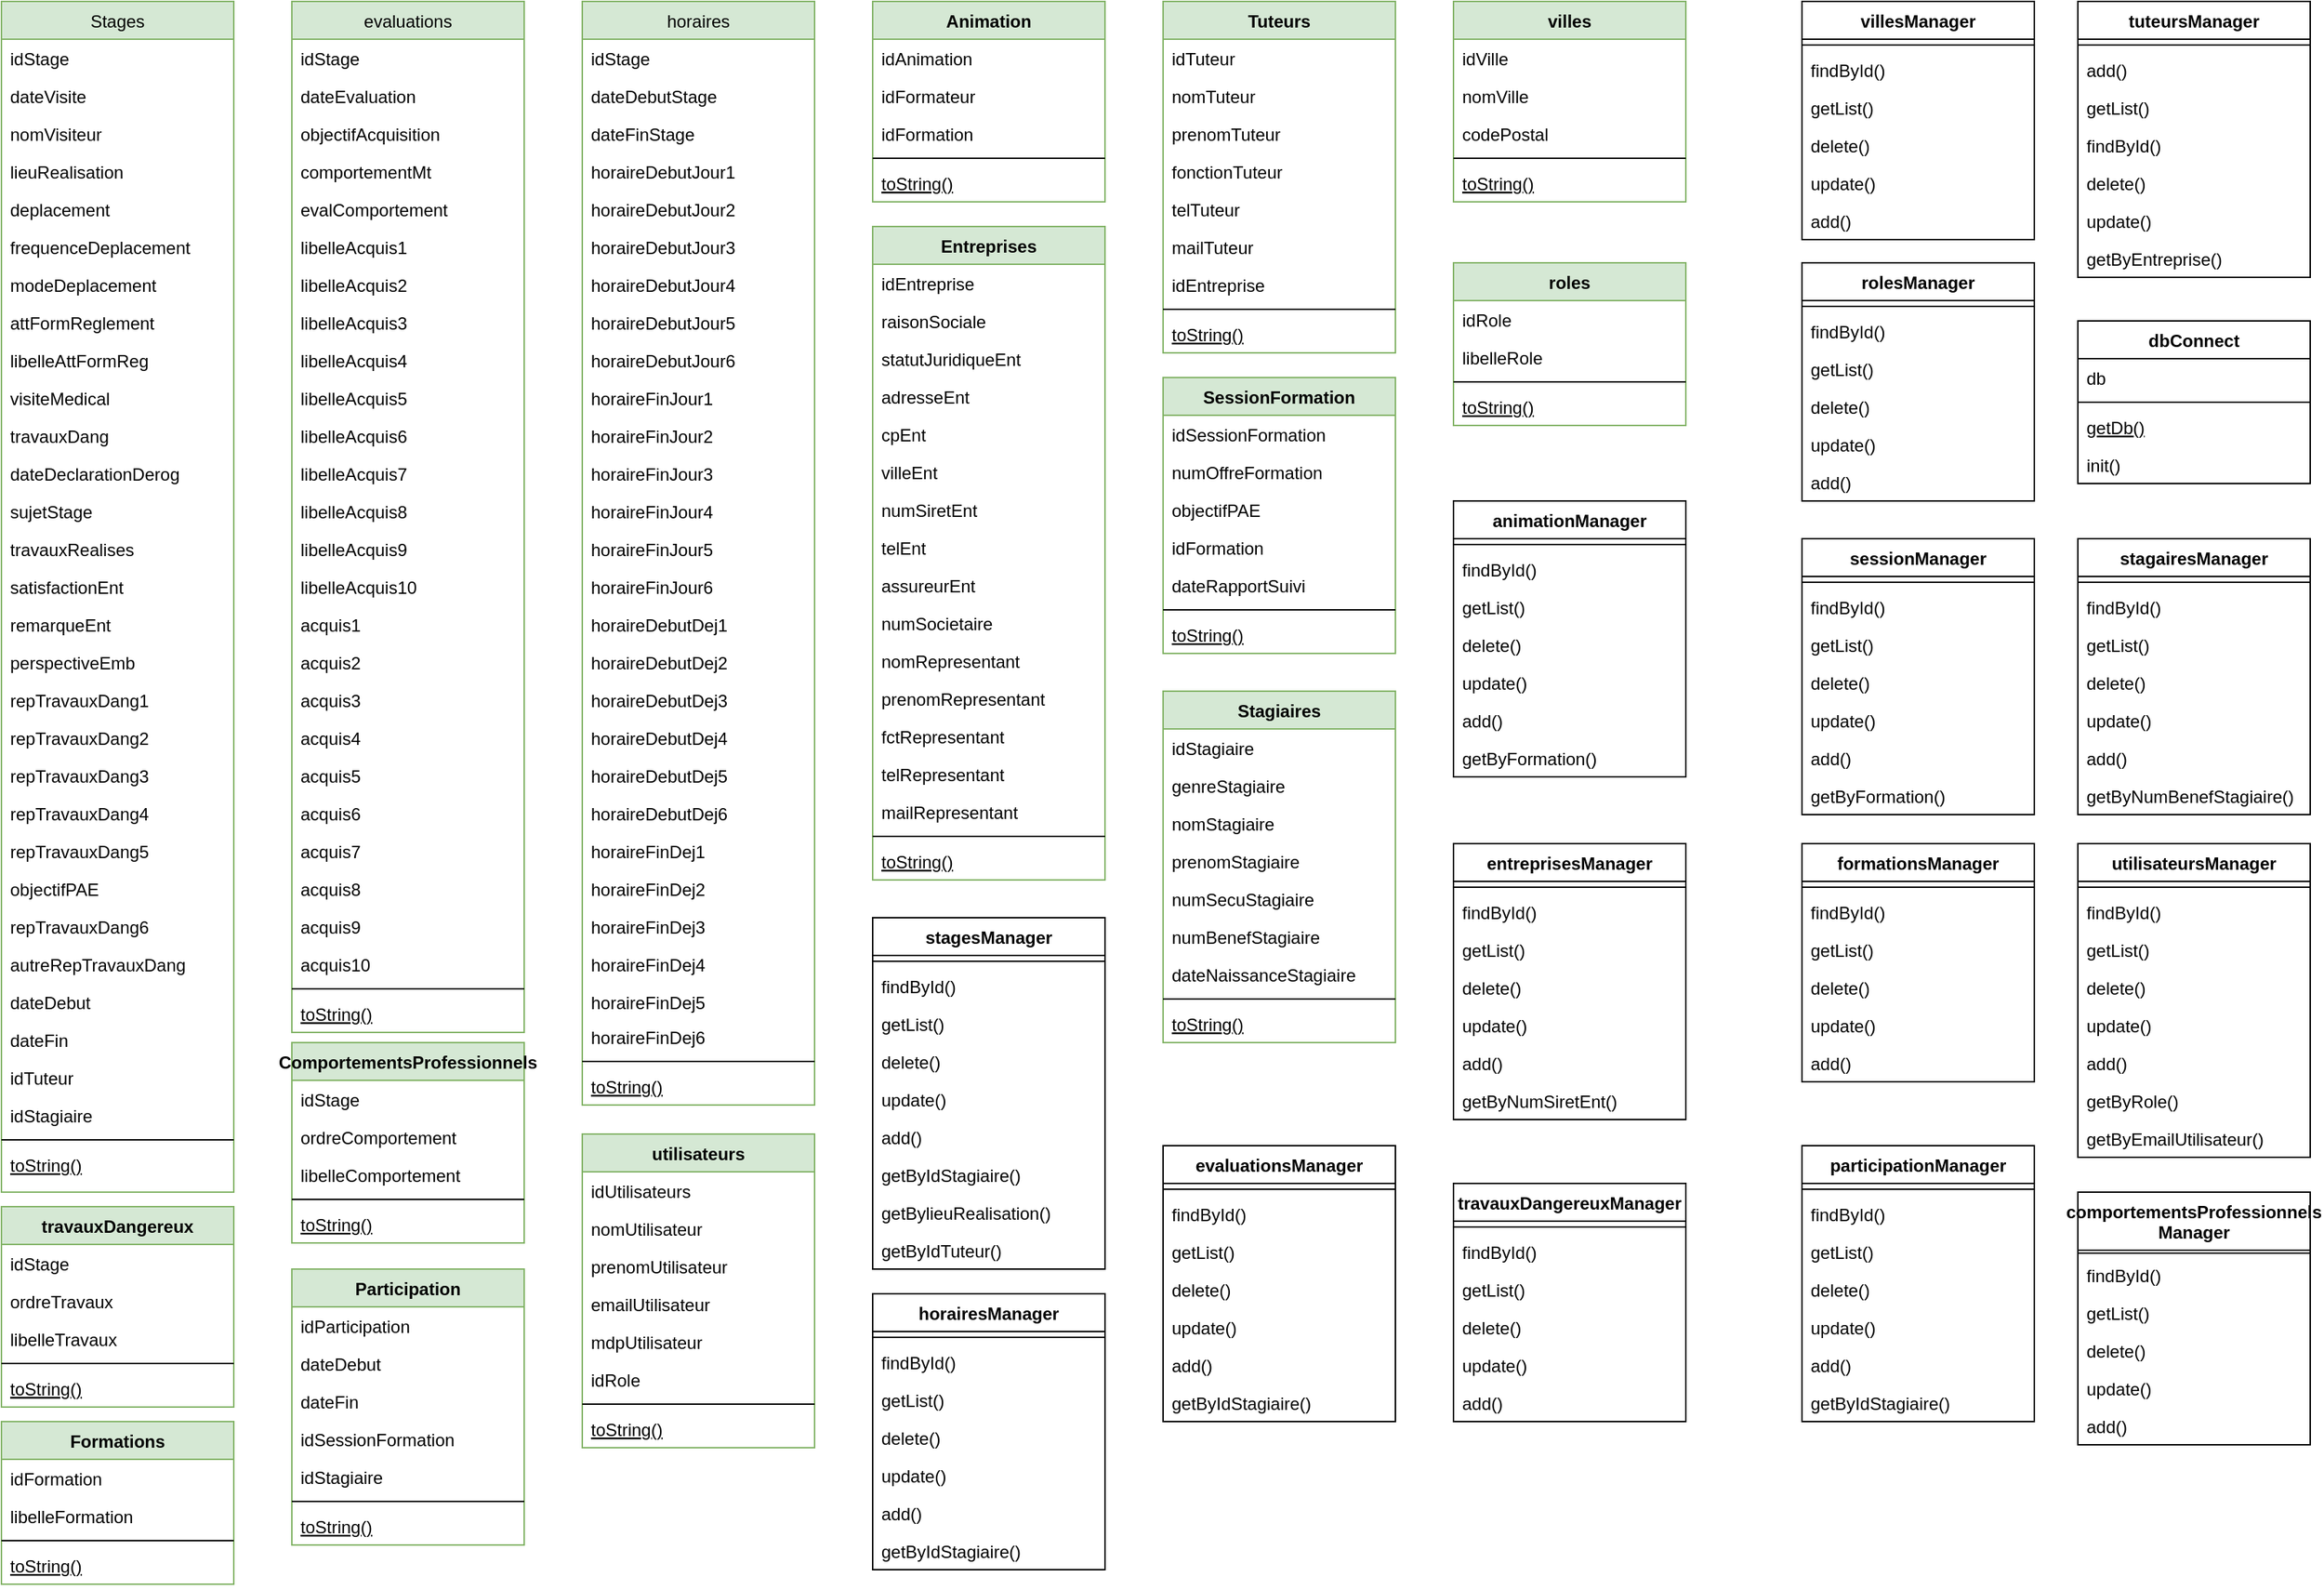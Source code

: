 <mxfile version="13.10.3" type="device"><diagram id="C5RBs43oDa-KdzZeNtuy" name="Page-1"><mxGraphModel dx="1422" dy="737" grid="1" gridSize="10" guides="1" tooltips="1" connect="1" arrows="1" fold="1" page="1" pageScale="1" pageWidth="827" pageHeight="1169" math="0" shadow="0"><root><mxCell id="WIyWlLk6GJQsqaUBKTNV-0"/><mxCell id="WIyWlLk6GJQsqaUBKTNV-1" parent="WIyWlLk6GJQsqaUBKTNV-0"/><mxCell id="zkfFHV4jXpPFQw0GAbJ--6" value="Stages" style="swimlane;fontStyle=0;align=center;verticalAlign=top;childLayout=stackLayout;horizontal=1;startSize=26;horizontalStack=0;resizeParent=1;resizeLast=0;collapsible=1;marginBottom=0;rounded=0;shadow=0;strokeWidth=1;fillColor=#d5e8d4;strokeColor=#82b366;" parent="WIyWlLk6GJQsqaUBKTNV-1" vertex="1"><mxGeometry x="40" y="60" width="160" height="820" as="geometry"><mxRectangle x="130" y="380" width="160" height="26" as="alternateBounds"/></mxGeometry></mxCell><mxCell id="zkfFHV4jXpPFQw0GAbJ--7" value="idStage" style="text;align=left;verticalAlign=top;spacingLeft=4;spacingRight=4;overflow=hidden;rotatable=0;points=[[0,0.5],[1,0.5]];portConstraint=eastwest;" parent="zkfFHV4jXpPFQw0GAbJ--6" vertex="1"><mxGeometry y="26" width="160" height="26" as="geometry"/></mxCell><mxCell id="q4Sph4WKlTnW2Tg2weMz-16" value="dateVisite" style="text;align=left;verticalAlign=top;spacingLeft=4;spacingRight=4;overflow=hidden;rotatable=0;points=[[0,0.5],[1,0.5]];portConstraint=eastwest;rounded=0;shadow=0;html=0;" vertex="1" parent="zkfFHV4jXpPFQw0GAbJ--6"><mxGeometry y="52" width="160" height="26" as="geometry"/></mxCell><mxCell id="zkfFHV4jXpPFQw0GAbJ--8" value="nomVisiteur" style="text;align=left;verticalAlign=top;spacingLeft=4;spacingRight=4;overflow=hidden;rotatable=0;points=[[0,0.5],[1,0.5]];portConstraint=eastwest;rounded=0;shadow=0;html=0;" parent="zkfFHV4jXpPFQw0GAbJ--6" vertex="1"><mxGeometry y="78" width="160" height="26" as="geometry"/></mxCell><mxCell id="q4Sph4WKlTnW2Tg2weMz-18" value="lieuRealisation" style="text;align=left;verticalAlign=top;spacingLeft=4;spacingRight=4;overflow=hidden;rotatable=0;points=[[0,0.5],[1,0.5]];portConstraint=eastwest;rounded=0;shadow=0;html=0;" vertex="1" parent="zkfFHV4jXpPFQw0GAbJ--6"><mxGeometry y="104" width="160" height="26" as="geometry"/></mxCell><mxCell id="q4Sph4WKlTnW2Tg2weMz-28" value="deplacement" style="text;align=left;verticalAlign=top;spacingLeft=4;spacingRight=4;overflow=hidden;rotatable=0;points=[[0,0.5],[1,0.5]];portConstraint=eastwest;rounded=0;shadow=0;html=0;" vertex="1" parent="zkfFHV4jXpPFQw0GAbJ--6"><mxGeometry y="130" width="160" height="26" as="geometry"/></mxCell><mxCell id="q4Sph4WKlTnW2Tg2weMz-29" value="frequenceDeplacement" style="text;align=left;verticalAlign=top;spacingLeft=4;spacingRight=4;overflow=hidden;rotatable=0;points=[[0,0.5],[1,0.5]];portConstraint=eastwest;rounded=0;shadow=0;html=0;" vertex="1" parent="zkfFHV4jXpPFQw0GAbJ--6"><mxGeometry y="156" width="160" height="26" as="geometry"/></mxCell><mxCell id="q4Sph4WKlTnW2Tg2weMz-33" value="modeDeplacement" style="text;align=left;verticalAlign=top;spacingLeft=4;spacingRight=4;overflow=hidden;rotatable=0;points=[[0,0.5],[1,0.5]];portConstraint=eastwest;rounded=0;shadow=0;html=0;" vertex="1" parent="zkfFHV4jXpPFQw0GAbJ--6"><mxGeometry y="182" width="160" height="26" as="geometry"/></mxCell><mxCell id="q4Sph4WKlTnW2Tg2weMz-34" value="attFormReglement" style="text;align=left;verticalAlign=top;spacingLeft=4;spacingRight=4;overflow=hidden;rotatable=0;points=[[0,0.5],[1,0.5]];portConstraint=eastwest;rounded=0;shadow=0;html=0;" vertex="1" parent="zkfFHV4jXpPFQw0GAbJ--6"><mxGeometry y="208" width="160" height="26" as="geometry"/></mxCell><mxCell id="q4Sph4WKlTnW2Tg2weMz-35" value="libelleAttFormReg" style="text;align=left;verticalAlign=top;spacingLeft=4;spacingRight=4;overflow=hidden;rotatable=0;points=[[0,0.5],[1,0.5]];portConstraint=eastwest;rounded=0;shadow=0;html=0;" vertex="1" parent="zkfFHV4jXpPFQw0GAbJ--6"><mxGeometry y="234" width="160" height="26" as="geometry"/></mxCell><mxCell id="q4Sph4WKlTnW2Tg2weMz-36" value="visiteMedical" style="text;align=left;verticalAlign=top;spacingLeft=4;spacingRight=4;overflow=hidden;rotatable=0;points=[[0,0.5],[1,0.5]];portConstraint=eastwest;rounded=0;shadow=0;html=0;" vertex="1" parent="zkfFHV4jXpPFQw0GAbJ--6"><mxGeometry y="260" width="160" height="26" as="geometry"/></mxCell><mxCell id="q4Sph4WKlTnW2Tg2weMz-39" value="travauxDang" style="text;align=left;verticalAlign=top;spacingLeft=4;spacingRight=4;overflow=hidden;rotatable=0;points=[[0,0.5],[1,0.5]];portConstraint=eastwest;rounded=0;shadow=0;html=0;" vertex="1" parent="zkfFHV4jXpPFQw0GAbJ--6"><mxGeometry y="286" width="160" height="26" as="geometry"/></mxCell><mxCell id="q4Sph4WKlTnW2Tg2weMz-45" value="dateDeclarationDerog" style="text;align=left;verticalAlign=top;spacingLeft=4;spacingRight=4;overflow=hidden;rotatable=0;points=[[0,0.5],[1,0.5]];portConstraint=eastwest;rounded=0;shadow=0;html=0;" vertex="1" parent="zkfFHV4jXpPFQw0GAbJ--6"><mxGeometry y="312" width="160" height="26" as="geometry"/></mxCell><mxCell id="q4Sph4WKlTnW2Tg2weMz-46" value="sujetStage" style="text;align=left;verticalAlign=top;spacingLeft=4;spacingRight=4;overflow=hidden;rotatable=0;points=[[0,0.5],[1,0.5]];portConstraint=eastwest;rounded=0;shadow=0;html=0;" vertex="1" parent="zkfFHV4jXpPFQw0GAbJ--6"><mxGeometry y="338" width="160" height="26" as="geometry"/></mxCell><mxCell id="q4Sph4WKlTnW2Tg2weMz-47" value="travauxRealises" style="text;align=left;verticalAlign=top;spacingLeft=4;spacingRight=4;overflow=hidden;rotatable=0;points=[[0,0.5],[1,0.5]];portConstraint=eastwest;rounded=0;shadow=0;html=0;" vertex="1" parent="zkfFHV4jXpPFQw0GAbJ--6"><mxGeometry y="364" width="160" height="26" as="geometry"/></mxCell><mxCell id="q4Sph4WKlTnW2Tg2weMz-48" value="satisfactionEnt" style="text;align=left;verticalAlign=top;spacingLeft=4;spacingRight=4;overflow=hidden;rotatable=0;points=[[0,0.5],[1,0.5]];portConstraint=eastwest;rounded=0;shadow=0;html=0;" vertex="1" parent="zkfFHV4jXpPFQw0GAbJ--6"><mxGeometry y="390" width="160" height="26" as="geometry"/></mxCell><mxCell id="q4Sph4WKlTnW2Tg2weMz-49" value="remarqueEnt" style="text;align=left;verticalAlign=top;spacingLeft=4;spacingRight=4;overflow=hidden;rotatable=0;points=[[0,0.5],[1,0.5]];portConstraint=eastwest;rounded=0;shadow=0;html=0;" vertex="1" parent="zkfFHV4jXpPFQw0GAbJ--6"><mxGeometry y="416" width="160" height="26" as="geometry"/></mxCell><mxCell id="q4Sph4WKlTnW2Tg2weMz-50" value="perspectiveEmb" style="text;align=left;verticalAlign=top;spacingLeft=4;spacingRight=4;overflow=hidden;rotatable=0;points=[[0,0.5],[1,0.5]];portConstraint=eastwest;rounded=0;shadow=0;html=0;" vertex="1" parent="zkfFHV4jXpPFQw0GAbJ--6"><mxGeometry y="442" width="160" height="26" as="geometry"/></mxCell><mxCell id="q4Sph4WKlTnW2Tg2weMz-40" value="repTravauxDang1" style="text;align=left;verticalAlign=top;spacingLeft=4;spacingRight=4;overflow=hidden;rotatable=0;points=[[0,0.5],[1,0.5]];portConstraint=eastwest;rounded=0;shadow=0;html=0;" vertex="1" parent="zkfFHV4jXpPFQw0GAbJ--6"><mxGeometry y="468" width="160" height="26" as="geometry"/></mxCell><mxCell id="q4Sph4WKlTnW2Tg2weMz-41" value="repTravauxDang2" style="text;align=left;verticalAlign=top;spacingLeft=4;spacingRight=4;overflow=hidden;rotatable=0;points=[[0,0.5],[1,0.5]];portConstraint=eastwest;rounded=0;shadow=0;html=0;" vertex="1" parent="zkfFHV4jXpPFQw0GAbJ--6"><mxGeometry y="494" width="160" height="26" as="geometry"/></mxCell><mxCell id="q4Sph4WKlTnW2Tg2weMz-42" value="repTravauxDang3" style="text;align=left;verticalAlign=top;spacingLeft=4;spacingRight=4;overflow=hidden;rotatable=0;points=[[0,0.5],[1,0.5]];portConstraint=eastwest;rounded=0;shadow=0;html=0;" vertex="1" parent="zkfFHV4jXpPFQw0GAbJ--6"><mxGeometry y="520" width="160" height="26" as="geometry"/></mxCell><mxCell id="q4Sph4WKlTnW2Tg2weMz-43" value="repTravauxDang4" style="text;align=left;verticalAlign=top;spacingLeft=4;spacingRight=4;overflow=hidden;rotatable=0;points=[[0,0.5],[1,0.5]];portConstraint=eastwest;rounded=0;shadow=0;html=0;" vertex="1" parent="zkfFHV4jXpPFQw0GAbJ--6"><mxGeometry y="546" width="160" height="26" as="geometry"/></mxCell><mxCell id="q4Sph4WKlTnW2Tg2weMz-44" value="repTravauxDang5" style="text;align=left;verticalAlign=top;spacingLeft=4;spacingRight=4;overflow=hidden;rotatable=0;points=[[0,0.5],[1,0.5]];portConstraint=eastwest;rounded=0;shadow=0;html=0;" vertex="1" parent="zkfFHV4jXpPFQw0GAbJ--6"><mxGeometry y="572" width="160" height="26" as="geometry"/></mxCell><mxCell id="q4Sph4WKlTnW2Tg2weMz-38" value="objectifPAE" style="text;align=left;verticalAlign=top;spacingLeft=4;spacingRight=4;overflow=hidden;rotatable=0;points=[[0,0.5],[1,0.5]];portConstraint=eastwest;rounded=0;shadow=0;html=0;" vertex="1" parent="zkfFHV4jXpPFQw0GAbJ--6"><mxGeometry y="598" width="160" height="26" as="geometry"/></mxCell><mxCell id="q4Sph4WKlTnW2Tg2weMz-37" value="repTravauxDang6      " style="text;align=left;verticalAlign=top;spacingLeft=4;spacingRight=4;overflow=hidden;rotatable=0;points=[[0,0.5],[1,0.5]];portConstraint=eastwest;rounded=0;shadow=0;html=0;" vertex="1" parent="zkfFHV4jXpPFQw0GAbJ--6"><mxGeometry y="624" width="160" height="26" as="geometry"/></mxCell><mxCell id="q4Sph4WKlTnW2Tg2weMz-30" value="autreRepTravauxDang" style="text;align=left;verticalAlign=top;spacingLeft=4;spacingRight=4;overflow=hidden;rotatable=0;points=[[0,0.5],[1,0.5]];portConstraint=eastwest;rounded=0;shadow=0;html=0;" vertex="1" parent="zkfFHV4jXpPFQw0GAbJ--6"><mxGeometry y="650" width="160" height="26" as="geometry"/></mxCell><mxCell id="q4Sph4WKlTnW2Tg2weMz-31" value="dateDebut" style="text;align=left;verticalAlign=top;spacingLeft=4;spacingRight=4;overflow=hidden;rotatable=0;points=[[0,0.5],[1,0.5]];portConstraint=eastwest;rounded=0;shadow=0;html=0;" vertex="1" parent="zkfFHV4jXpPFQw0GAbJ--6"><mxGeometry y="676" width="160" height="26" as="geometry"/></mxCell><mxCell id="q4Sph4WKlTnW2Tg2weMz-51" value="dateFin" style="text;align=left;verticalAlign=top;spacingLeft=4;spacingRight=4;overflow=hidden;rotatable=0;points=[[0,0.5],[1,0.5]];portConstraint=eastwest;rounded=0;shadow=0;html=0;" vertex="1" parent="zkfFHV4jXpPFQw0GAbJ--6"><mxGeometry y="702" width="160" height="26" as="geometry"/></mxCell><mxCell id="q4Sph4WKlTnW2Tg2weMz-32" value="idTuteur" style="text;align=left;verticalAlign=top;spacingLeft=4;spacingRight=4;overflow=hidden;rotatable=0;points=[[0,0.5],[1,0.5]];portConstraint=eastwest;rounded=0;shadow=0;html=0;" vertex="1" parent="zkfFHV4jXpPFQw0GAbJ--6"><mxGeometry y="728" width="160" height="26" as="geometry"/></mxCell><mxCell id="q4Sph4WKlTnW2Tg2weMz-17" value="idStagiaire" style="text;align=left;verticalAlign=top;spacingLeft=4;spacingRight=4;overflow=hidden;rotatable=0;points=[[0,0.5],[1,0.5]];portConstraint=eastwest;rounded=0;shadow=0;html=0;" vertex="1" parent="zkfFHV4jXpPFQw0GAbJ--6"><mxGeometry y="754" width="160" height="26" as="geometry"/></mxCell><mxCell id="zkfFHV4jXpPFQw0GAbJ--9" value="" style="line;html=1;strokeWidth=1;align=left;verticalAlign=middle;spacingTop=-1;spacingLeft=3;spacingRight=3;rotatable=0;labelPosition=right;points=[];portConstraint=eastwest;" parent="zkfFHV4jXpPFQw0GAbJ--6" vertex="1"><mxGeometry y="780" width="160" height="8" as="geometry"/></mxCell><mxCell id="zkfFHV4jXpPFQw0GAbJ--10" value="toString()" style="text;align=left;verticalAlign=top;spacingLeft=4;spacingRight=4;overflow=hidden;rotatable=0;points=[[0,0.5],[1,0.5]];portConstraint=eastwest;fontStyle=4" parent="zkfFHV4jXpPFQw0GAbJ--6" vertex="1"><mxGeometry y="788" width="160" height="26" as="geometry"/></mxCell><mxCell id="q4Sph4WKlTnW2Tg2weMz-0" value="ComportementsProfessionnels" style="swimlane;fontStyle=1;align=center;verticalAlign=top;childLayout=stackLayout;horizontal=1;startSize=26;horizontalStack=0;resizeParent=1;resizeParentMax=0;resizeLast=0;collapsible=1;marginBottom=0;fillColor=#d5e8d4;strokeColor=#82b366;" vertex="1" parent="WIyWlLk6GJQsqaUBKTNV-1"><mxGeometry x="240" y="777" width="160" height="138" as="geometry"/></mxCell><mxCell id="q4Sph4WKlTnW2Tg2weMz-62" value="idStage" style="text;align=left;verticalAlign=top;spacingLeft=4;spacingRight=4;overflow=hidden;rotatable=0;points=[[0,0.5],[1,0.5]];portConstraint=eastwest;" vertex="1" parent="q4Sph4WKlTnW2Tg2weMz-0"><mxGeometry y="26" width="160" height="26" as="geometry"/></mxCell><mxCell id="q4Sph4WKlTnW2Tg2weMz-56" value="ordreComportement" style="text;strokeColor=none;fillColor=none;align=left;verticalAlign=top;spacingLeft=4;spacingRight=4;overflow=hidden;rotatable=0;points=[[0,0.5],[1,0.5]];portConstraint=eastwest;" vertex="1" parent="q4Sph4WKlTnW2Tg2weMz-0"><mxGeometry y="52" width="160" height="26" as="geometry"/></mxCell><mxCell id="q4Sph4WKlTnW2Tg2weMz-60" value="libelleComportement" style="text;strokeColor=none;fillColor=none;align=left;verticalAlign=top;spacingLeft=4;spacingRight=4;overflow=hidden;rotatable=0;points=[[0,0.5],[1,0.5]];portConstraint=eastwest;" vertex="1" parent="q4Sph4WKlTnW2Tg2weMz-0"><mxGeometry y="78" width="160" height="26" as="geometry"/></mxCell><mxCell id="q4Sph4WKlTnW2Tg2weMz-2" value="" style="line;strokeWidth=1;fillColor=none;align=left;verticalAlign=middle;spacingTop=-1;spacingLeft=3;spacingRight=3;rotatable=0;labelPosition=right;points=[];portConstraint=eastwest;" vertex="1" parent="q4Sph4WKlTnW2Tg2weMz-0"><mxGeometry y="104" width="160" height="8" as="geometry"/></mxCell><mxCell id="q4Sph4WKlTnW2Tg2weMz-63" value="toString()" style="text;align=left;verticalAlign=top;spacingLeft=4;spacingRight=4;overflow=hidden;rotatable=0;points=[[0,0.5],[1,0.5]];portConstraint=eastwest;fontStyle=4" vertex="1" parent="q4Sph4WKlTnW2Tg2weMz-0"><mxGeometry y="112" width="160" height="26" as="geometry"/></mxCell><mxCell id="q4Sph4WKlTnW2Tg2weMz-4" value="travauxDangereux" style="swimlane;fontStyle=1;align=center;verticalAlign=top;childLayout=stackLayout;horizontal=1;startSize=26;horizontalStack=0;resizeParent=1;resizeParentMax=0;resizeLast=0;collapsible=1;marginBottom=0;fillColor=#d5e8d4;strokeColor=#82b366;" vertex="1" parent="WIyWlLk6GJQsqaUBKTNV-1"><mxGeometry x="40" y="890" width="160" height="138" as="geometry"/></mxCell><mxCell id="q4Sph4WKlTnW2Tg2weMz-57" value="idStage" style="text;align=left;verticalAlign=top;spacingLeft=4;spacingRight=4;overflow=hidden;rotatable=0;points=[[0,0.5],[1,0.5]];portConstraint=eastwest;" vertex="1" parent="q4Sph4WKlTnW2Tg2weMz-4"><mxGeometry y="26" width="160" height="26" as="geometry"/></mxCell><mxCell id="q4Sph4WKlTnW2Tg2weMz-53" value="ordreTravaux" style="text;strokeColor=none;fillColor=none;align=left;verticalAlign=top;spacingLeft=4;spacingRight=4;overflow=hidden;rotatable=0;points=[[0,0.5],[1,0.5]];portConstraint=eastwest;" vertex="1" parent="q4Sph4WKlTnW2Tg2weMz-4"><mxGeometry y="52" width="160" height="26" as="geometry"/></mxCell><mxCell id="q4Sph4WKlTnW2Tg2weMz-54" value="libelleTravaux" style="text;strokeColor=none;fillColor=none;align=left;verticalAlign=top;spacingLeft=4;spacingRight=4;overflow=hidden;rotatable=0;points=[[0,0.5],[1,0.5]];portConstraint=eastwest;" vertex="1" parent="q4Sph4WKlTnW2Tg2weMz-4"><mxGeometry y="78" width="160" height="26" as="geometry"/></mxCell><mxCell id="q4Sph4WKlTnW2Tg2weMz-6" value="" style="line;strokeWidth=1;fillColor=none;align=left;verticalAlign=middle;spacingTop=-1;spacingLeft=3;spacingRight=3;rotatable=0;labelPosition=right;points=[];portConstraint=eastwest;" vertex="1" parent="q4Sph4WKlTnW2Tg2weMz-4"><mxGeometry y="104" width="160" height="8" as="geometry"/></mxCell><mxCell id="q4Sph4WKlTnW2Tg2weMz-59" value="toString()" style="text;align=left;verticalAlign=top;spacingLeft=4;spacingRight=4;overflow=hidden;rotatable=0;points=[[0,0.5],[1,0.5]];portConstraint=eastwest;fontStyle=4" vertex="1" parent="q4Sph4WKlTnW2Tg2weMz-4"><mxGeometry y="112" width="160" height="26" as="geometry"/></mxCell><mxCell id="q4Sph4WKlTnW2Tg2weMz-9" value="Participation" style="swimlane;fontStyle=1;align=center;verticalAlign=top;childLayout=stackLayout;horizontal=1;startSize=26;horizontalStack=0;resizeParent=1;resizeParentMax=0;resizeLast=0;collapsible=1;marginBottom=0;fillColor=#d5e8d4;strokeColor=#82b366;" vertex="1" parent="WIyWlLk6GJQsqaUBKTNV-1"><mxGeometry x="240" y="933" width="160" height="190" as="geometry"/></mxCell><mxCell id="q4Sph4WKlTnW2Tg2weMz-66" value="idParticipation" style="text;strokeColor=none;fillColor=none;align=left;verticalAlign=top;spacingLeft=4;spacingRight=4;overflow=hidden;rotatable=0;points=[[0,0.5],[1,0.5]];portConstraint=eastwest;" vertex="1" parent="q4Sph4WKlTnW2Tg2weMz-9"><mxGeometry y="26" width="160" height="26" as="geometry"/></mxCell><mxCell id="q4Sph4WKlTnW2Tg2weMz-65" value="dateDebut" style="text;align=left;verticalAlign=top;spacingLeft=4;spacingRight=4;overflow=hidden;rotatable=0;points=[[0,0.5],[1,0.5]];portConstraint=eastwest;" vertex="1" parent="q4Sph4WKlTnW2Tg2weMz-9"><mxGeometry y="52" width="160" height="26" as="geometry"/></mxCell><mxCell id="q4Sph4WKlTnW2Tg2weMz-67" value="dateFin" style="text;strokeColor=none;fillColor=none;align=left;verticalAlign=top;spacingLeft=4;spacingRight=4;overflow=hidden;rotatable=0;points=[[0,0.5],[1,0.5]];portConstraint=eastwest;" vertex="1" parent="q4Sph4WKlTnW2Tg2weMz-9"><mxGeometry y="78" width="160" height="26" as="geometry"/></mxCell><mxCell id="q4Sph4WKlTnW2Tg2weMz-134" value="idSessionFormation" style="text;strokeColor=none;fillColor=none;align=left;verticalAlign=top;spacingLeft=4;spacingRight=4;overflow=hidden;rotatable=0;points=[[0,0.5],[1,0.5]];portConstraint=eastwest;" vertex="1" parent="q4Sph4WKlTnW2Tg2weMz-9"><mxGeometry y="104" width="160" height="26" as="geometry"/></mxCell><mxCell id="q4Sph4WKlTnW2Tg2weMz-10" value="idStagiaire" style="text;strokeColor=none;fillColor=none;align=left;verticalAlign=top;spacingLeft=4;spacingRight=4;overflow=hidden;rotatable=0;points=[[0,0.5],[1,0.5]];portConstraint=eastwest;" vertex="1" parent="q4Sph4WKlTnW2Tg2weMz-9"><mxGeometry y="130" width="160" height="26" as="geometry"/></mxCell><mxCell id="q4Sph4WKlTnW2Tg2weMz-11" value="" style="line;strokeWidth=1;fillColor=none;align=left;verticalAlign=middle;spacingTop=-1;spacingLeft=3;spacingRight=3;rotatable=0;labelPosition=right;points=[];portConstraint=eastwest;" vertex="1" parent="q4Sph4WKlTnW2Tg2weMz-9"><mxGeometry y="156" width="160" height="8" as="geometry"/></mxCell><mxCell id="q4Sph4WKlTnW2Tg2weMz-64" value="toString()" style="text;align=left;verticalAlign=top;spacingLeft=4;spacingRight=4;overflow=hidden;rotatable=0;points=[[0,0.5],[1,0.5]];portConstraint=eastwest;fontStyle=4" vertex="1" parent="q4Sph4WKlTnW2Tg2weMz-9"><mxGeometry y="164" width="160" height="26" as="geometry"/></mxCell><mxCell id="q4Sph4WKlTnW2Tg2weMz-68" value="evaluations" style="swimlane;fontStyle=0;align=center;verticalAlign=top;childLayout=stackLayout;horizontal=1;startSize=26;horizontalStack=0;resizeParent=1;resizeLast=0;collapsible=1;marginBottom=0;rounded=0;shadow=0;strokeWidth=1;fillColor=#d5e8d4;strokeColor=#82b366;" vertex="1" parent="WIyWlLk6GJQsqaUBKTNV-1"><mxGeometry x="240" y="60" width="160" height="710" as="geometry"><mxRectangle x="130" y="380" width="160" height="26" as="alternateBounds"/></mxGeometry></mxCell><mxCell id="q4Sph4WKlTnW2Tg2weMz-69" value="idStage" style="text;align=left;verticalAlign=top;spacingLeft=4;spacingRight=4;overflow=hidden;rotatable=0;points=[[0,0.5],[1,0.5]];portConstraint=eastwest;" vertex="1" parent="q4Sph4WKlTnW2Tg2weMz-68"><mxGeometry y="26" width="160" height="26" as="geometry"/></mxCell><mxCell id="q4Sph4WKlTnW2Tg2weMz-70" value="dateEvaluation" style="text;align=left;verticalAlign=top;spacingLeft=4;spacingRight=4;overflow=hidden;rotatable=0;points=[[0,0.5],[1,0.5]];portConstraint=eastwest;rounded=0;shadow=0;html=0;" vertex="1" parent="q4Sph4WKlTnW2Tg2weMz-68"><mxGeometry y="52" width="160" height="26" as="geometry"/></mxCell><mxCell id="q4Sph4WKlTnW2Tg2weMz-71" value="objectifAcquisition" style="text;align=left;verticalAlign=top;spacingLeft=4;spacingRight=4;overflow=hidden;rotatable=0;points=[[0,0.5],[1,0.5]];portConstraint=eastwest;rounded=0;shadow=0;html=0;" vertex="1" parent="q4Sph4WKlTnW2Tg2weMz-68"><mxGeometry y="78" width="160" height="26" as="geometry"/></mxCell><mxCell id="q4Sph4WKlTnW2Tg2weMz-72" value="comportementMt" style="text;align=left;verticalAlign=top;spacingLeft=4;spacingRight=4;overflow=hidden;rotatable=0;points=[[0,0.5],[1,0.5]];portConstraint=eastwest;rounded=0;shadow=0;html=0;" vertex="1" parent="q4Sph4WKlTnW2Tg2weMz-68"><mxGeometry y="104" width="160" height="26" as="geometry"/></mxCell><mxCell id="q4Sph4WKlTnW2Tg2weMz-73" value="evalComportement" style="text;align=left;verticalAlign=top;spacingLeft=4;spacingRight=4;overflow=hidden;rotatable=0;points=[[0,0.5],[1,0.5]];portConstraint=eastwest;rounded=0;shadow=0;html=0;" vertex="1" parent="q4Sph4WKlTnW2Tg2weMz-68"><mxGeometry y="130" width="160" height="26" as="geometry"/></mxCell><mxCell id="q4Sph4WKlTnW2Tg2weMz-74" value="libelleAcquis1" style="text;align=left;verticalAlign=top;spacingLeft=4;spacingRight=4;overflow=hidden;rotatable=0;points=[[0,0.5],[1,0.5]];portConstraint=eastwest;rounded=0;shadow=0;html=0;" vertex="1" parent="q4Sph4WKlTnW2Tg2weMz-68"><mxGeometry y="156" width="160" height="26" as="geometry"/></mxCell><mxCell id="q4Sph4WKlTnW2Tg2weMz-75" value="libelleAcquis2" style="text;align=left;verticalAlign=top;spacingLeft=4;spacingRight=4;overflow=hidden;rotatable=0;points=[[0,0.5],[1,0.5]];portConstraint=eastwest;rounded=0;shadow=0;html=0;" vertex="1" parent="q4Sph4WKlTnW2Tg2weMz-68"><mxGeometry y="182" width="160" height="26" as="geometry"/></mxCell><mxCell id="q4Sph4WKlTnW2Tg2weMz-76" value="libelleAcquis3" style="text;align=left;verticalAlign=top;spacingLeft=4;spacingRight=4;overflow=hidden;rotatable=0;points=[[0,0.5],[1,0.5]];portConstraint=eastwest;rounded=0;shadow=0;html=0;" vertex="1" parent="q4Sph4WKlTnW2Tg2weMz-68"><mxGeometry y="208" width="160" height="26" as="geometry"/></mxCell><mxCell id="q4Sph4WKlTnW2Tg2weMz-77" value="libelleAcquis4" style="text;align=left;verticalAlign=top;spacingLeft=4;spacingRight=4;overflow=hidden;rotatable=0;points=[[0,0.5],[1,0.5]];portConstraint=eastwest;rounded=0;shadow=0;html=0;" vertex="1" parent="q4Sph4WKlTnW2Tg2weMz-68"><mxGeometry y="234" width="160" height="26" as="geometry"/></mxCell><mxCell id="q4Sph4WKlTnW2Tg2weMz-78" value="libelleAcquis5" style="text;align=left;verticalAlign=top;spacingLeft=4;spacingRight=4;overflow=hidden;rotatable=0;points=[[0,0.5],[1,0.5]];portConstraint=eastwest;rounded=0;shadow=0;html=0;" vertex="1" parent="q4Sph4WKlTnW2Tg2weMz-68"><mxGeometry y="260" width="160" height="26" as="geometry"/></mxCell><mxCell id="q4Sph4WKlTnW2Tg2weMz-79" value="libelleAcquis6" style="text;align=left;verticalAlign=top;spacingLeft=4;spacingRight=4;overflow=hidden;rotatable=0;points=[[0,0.5],[1,0.5]];portConstraint=eastwest;rounded=0;shadow=0;html=0;" vertex="1" parent="q4Sph4WKlTnW2Tg2weMz-68"><mxGeometry y="286" width="160" height="26" as="geometry"/></mxCell><mxCell id="q4Sph4WKlTnW2Tg2weMz-80" value="libelleAcquis7" style="text;align=left;verticalAlign=top;spacingLeft=4;spacingRight=4;overflow=hidden;rotatable=0;points=[[0,0.5],[1,0.5]];portConstraint=eastwest;rounded=0;shadow=0;html=0;" vertex="1" parent="q4Sph4WKlTnW2Tg2weMz-68"><mxGeometry y="312" width="160" height="26" as="geometry"/></mxCell><mxCell id="q4Sph4WKlTnW2Tg2weMz-81" value="libelleAcquis8&#10;" style="text;align=left;verticalAlign=top;spacingLeft=4;spacingRight=4;overflow=hidden;rotatable=0;points=[[0,0.5],[1,0.5]];portConstraint=eastwest;rounded=0;shadow=0;html=0;" vertex="1" parent="q4Sph4WKlTnW2Tg2weMz-68"><mxGeometry y="338" width="160" height="26" as="geometry"/></mxCell><mxCell id="q4Sph4WKlTnW2Tg2weMz-82" value="libelleAcquis9" style="text;align=left;verticalAlign=top;spacingLeft=4;spacingRight=4;overflow=hidden;rotatable=0;points=[[0,0.5],[1,0.5]];portConstraint=eastwest;rounded=0;shadow=0;html=0;" vertex="1" parent="q4Sph4WKlTnW2Tg2weMz-68"><mxGeometry y="364" width="160" height="26" as="geometry"/></mxCell><mxCell id="q4Sph4WKlTnW2Tg2weMz-83" value="libelleAcquis10" style="text;align=left;verticalAlign=top;spacingLeft=4;spacingRight=4;overflow=hidden;rotatable=0;points=[[0,0.5],[1,0.5]];portConstraint=eastwest;rounded=0;shadow=0;html=0;" vertex="1" parent="q4Sph4WKlTnW2Tg2weMz-68"><mxGeometry y="390" width="160" height="26" as="geometry"/></mxCell><mxCell id="q4Sph4WKlTnW2Tg2weMz-84" value="acquis1" style="text;align=left;verticalAlign=top;spacingLeft=4;spacingRight=4;overflow=hidden;rotatable=0;points=[[0,0.5],[1,0.5]];portConstraint=eastwest;rounded=0;shadow=0;html=0;" vertex="1" parent="q4Sph4WKlTnW2Tg2weMz-68"><mxGeometry y="416" width="160" height="26" as="geometry"/></mxCell><mxCell id="q4Sph4WKlTnW2Tg2weMz-85" value="acquis2" style="text;align=left;verticalAlign=top;spacingLeft=4;spacingRight=4;overflow=hidden;rotatable=0;points=[[0,0.5],[1,0.5]];portConstraint=eastwest;rounded=0;shadow=0;html=0;" vertex="1" parent="q4Sph4WKlTnW2Tg2weMz-68"><mxGeometry y="442" width="160" height="26" as="geometry"/></mxCell><mxCell id="q4Sph4WKlTnW2Tg2weMz-86" value="acquis3" style="text;align=left;verticalAlign=top;spacingLeft=4;spacingRight=4;overflow=hidden;rotatable=0;points=[[0,0.5],[1,0.5]];portConstraint=eastwest;rounded=0;shadow=0;html=0;" vertex="1" parent="q4Sph4WKlTnW2Tg2weMz-68"><mxGeometry y="468" width="160" height="26" as="geometry"/></mxCell><mxCell id="q4Sph4WKlTnW2Tg2weMz-87" value="acquis4" style="text;align=left;verticalAlign=top;spacingLeft=4;spacingRight=4;overflow=hidden;rotatable=0;points=[[0,0.5],[1,0.5]];portConstraint=eastwest;rounded=0;shadow=0;html=0;" vertex="1" parent="q4Sph4WKlTnW2Tg2weMz-68"><mxGeometry y="494" width="160" height="26" as="geometry"/></mxCell><mxCell id="q4Sph4WKlTnW2Tg2weMz-88" value="acquis5" style="text;align=left;verticalAlign=top;spacingLeft=4;spacingRight=4;overflow=hidden;rotatable=0;points=[[0,0.5],[1,0.5]];portConstraint=eastwest;rounded=0;shadow=0;html=0;" vertex="1" parent="q4Sph4WKlTnW2Tg2weMz-68"><mxGeometry y="520" width="160" height="26" as="geometry"/></mxCell><mxCell id="q4Sph4WKlTnW2Tg2weMz-89" value="acquis6" style="text;align=left;verticalAlign=top;spacingLeft=4;spacingRight=4;overflow=hidden;rotatable=0;points=[[0,0.5],[1,0.5]];portConstraint=eastwest;rounded=0;shadow=0;html=0;" vertex="1" parent="q4Sph4WKlTnW2Tg2weMz-68"><mxGeometry y="546" width="160" height="26" as="geometry"/></mxCell><mxCell id="q4Sph4WKlTnW2Tg2weMz-90" value="acquis7" style="text;align=left;verticalAlign=top;spacingLeft=4;spacingRight=4;overflow=hidden;rotatable=0;points=[[0,0.5],[1,0.5]];portConstraint=eastwest;rounded=0;shadow=0;html=0;" vertex="1" parent="q4Sph4WKlTnW2Tg2weMz-68"><mxGeometry y="572" width="160" height="26" as="geometry"/></mxCell><mxCell id="q4Sph4WKlTnW2Tg2weMz-91" value="acquis8" style="text;align=left;verticalAlign=top;spacingLeft=4;spacingRight=4;overflow=hidden;rotatable=0;points=[[0,0.5],[1,0.5]];portConstraint=eastwest;rounded=0;shadow=0;html=0;" vertex="1" parent="q4Sph4WKlTnW2Tg2weMz-68"><mxGeometry y="598" width="160" height="26" as="geometry"/></mxCell><mxCell id="q4Sph4WKlTnW2Tg2weMz-92" value="acquis9" style="text;align=left;verticalAlign=top;spacingLeft=4;spacingRight=4;overflow=hidden;rotatable=0;points=[[0,0.5],[1,0.5]];portConstraint=eastwest;rounded=0;shadow=0;html=0;" vertex="1" parent="q4Sph4WKlTnW2Tg2weMz-68"><mxGeometry y="624" width="160" height="26" as="geometry"/></mxCell><mxCell id="q4Sph4WKlTnW2Tg2weMz-93" value="acquis10" style="text;align=left;verticalAlign=top;spacingLeft=4;spacingRight=4;overflow=hidden;rotatable=0;points=[[0,0.5],[1,0.5]];portConstraint=eastwest;rounded=0;shadow=0;html=0;" vertex="1" parent="q4Sph4WKlTnW2Tg2weMz-68"><mxGeometry y="650" width="160" height="26" as="geometry"/></mxCell><mxCell id="q4Sph4WKlTnW2Tg2weMz-98" value="" style="line;html=1;strokeWidth=1;align=left;verticalAlign=middle;spacingTop=-1;spacingLeft=3;spacingRight=3;rotatable=0;labelPosition=right;points=[];portConstraint=eastwest;" vertex="1" parent="q4Sph4WKlTnW2Tg2weMz-68"><mxGeometry y="676" width="160" height="8" as="geometry"/></mxCell><mxCell id="q4Sph4WKlTnW2Tg2weMz-99" value="toString()" style="text;align=left;verticalAlign=top;spacingLeft=4;spacingRight=4;overflow=hidden;rotatable=0;points=[[0,0.5],[1,0.5]];portConstraint=eastwest;fontStyle=4" vertex="1" parent="q4Sph4WKlTnW2Tg2weMz-68"><mxGeometry y="684" width="160" height="26" as="geometry"/></mxCell><mxCell id="q4Sph4WKlTnW2Tg2weMz-102" value="horaires" style="swimlane;fontStyle=0;align=center;verticalAlign=top;childLayout=stackLayout;horizontal=1;startSize=26;horizontalStack=0;resizeParent=1;resizeLast=0;collapsible=1;marginBottom=0;rounded=0;shadow=0;strokeWidth=1;fillColor=#d5e8d4;strokeColor=#82b366;" vertex="1" parent="WIyWlLk6GJQsqaUBKTNV-1"><mxGeometry x="440" y="60" width="160" height="760" as="geometry"><mxRectangle x="130" y="380" width="160" height="26" as="alternateBounds"/></mxGeometry></mxCell><mxCell id="q4Sph4WKlTnW2Tg2weMz-103" value="idStage" style="text;align=left;verticalAlign=top;spacingLeft=4;spacingRight=4;overflow=hidden;rotatable=0;points=[[0,0.5],[1,0.5]];portConstraint=eastwest;" vertex="1" parent="q4Sph4WKlTnW2Tg2weMz-102"><mxGeometry y="26" width="160" height="26" as="geometry"/></mxCell><mxCell id="q4Sph4WKlTnW2Tg2weMz-104" value="dateDebutStage" style="text;align=left;verticalAlign=top;spacingLeft=4;spacingRight=4;overflow=hidden;rotatable=0;points=[[0,0.5],[1,0.5]];portConstraint=eastwest;rounded=0;shadow=0;html=0;" vertex="1" parent="q4Sph4WKlTnW2Tg2weMz-102"><mxGeometry y="52" width="160" height="26" as="geometry"/></mxCell><mxCell id="q4Sph4WKlTnW2Tg2weMz-105" value="dateFinStage" style="text;align=left;verticalAlign=top;spacingLeft=4;spacingRight=4;overflow=hidden;rotatable=0;points=[[0,0.5],[1,0.5]];portConstraint=eastwest;rounded=0;shadow=0;html=0;" vertex="1" parent="q4Sph4WKlTnW2Tg2weMz-102"><mxGeometry y="78" width="160" height="26" as="geometry"/></mxCell><mxCell id="q4Sph4WKlTnW2Tg2weMz-106" value="horaireDebutJour1" style="text;align=left;verticalAlign=top;spacingLeft=4;spacingRight=4;overflow=hidden;rotatable=0;points=[[0,0.5],[1,0.5]];portConstraint=eastwest;rounded=0;shadow=0;html=0;" vertex="1" parent="q4Sph4WKlTnW2Tg2weMz-102"><mxGeometry y="104" width="160" height="26" as="geometry"/></mxCell><mxCell id="q4Sph4WKlTnW2Tg2weMz-107" value="horaireDebutJour2" style="text;align=left;verticalAlign=top;spacingLeft=4;spacingRight=4;overflow=hidden;rotatable=0;points=[[0,0.5],[1,0.5]];portConstraint=eastwest;rounded=0;shadow=0;html=0;" vertex="1" parent="q4Sph4WKlTnW2Tg2weMz-102"><mxGeometry y="130" width="160" height="26" as="geometry"/></mxCell><mxCell id="q4Sph4WKlTnW2Tg2weMz-108" value="horaireDebutJour3" style="text;align=left;verticalAlign=top;spacingLeft=4;spacingRight=4;overflow=hidden;rotatable=0;points=[[0,0.5],[1,0.5]];portConstraint=eastwest;rounded=0;shadow=0;html=0;" vertex="1" parent="q4Sph4WKlTnW2Tg2weMz-102"><mxGeometry y="156" width="160" height="26" as="geometry"/></mxCell><mxCell id="q4Sph4WKlTnW2Tg2weMz-109" value="horaireDebutJour4" style="text;align=left;verticalAlign=top;spacingLeft=4;spacingRight=4;overflow=hidden;rotatable=0;points=[[0,0.5],[1,0.5]];portConstraint=eastwest;rounded=0;shadow=0;html=0;" vertex="1" parent="q4Sph4WKlTnW2Tg2weMz-102"><mxGeometry y="182" width="160" height="26" as="geometry"/></mxCell><mxCell id="q4Sph4WKlTnW2Tg2weMz-110" value="horaireDebutJour5" style="text;align=left;verticalAlign=top;spacingLeft=4;spacingRight=4;overflow=hidden;rotatable=0;points=[[0,0.5],[1,0.5]];portConstraint=eastwest;rounded=0;shadow=0;html=0;" vertex="1" parent="q4Sph4WKlTnW2Tg2weMz-102"><mxGeometry y="208" width="160" height="26" as="geometry"/></mxCell><mxCell id="q4Sph4WKlTnW2Tg2weMz-111" value="horaireDebutJour6" style="text;align=left;verticalAlign=top;spacingLeft=4;spacingRight=4;overflow=hidden;rotatable=0;points=[[0,0.5],[1,0.5]];portConstraint=eastwest;rounded=0;shadow=0;html=0;" vertex="1" parent="q4Sph4WKlTnW2Tg2weMz-102"><mxGeometry y="234" width="160" height="26" as="geometry"/></mxCell><mxCell id="q4Sph4WKlTnW2Tg2weMz-112" value="horaireFinJour1" style="text;align=left;verticalAlign=top;spacingLeft=4;spacingRight=4;overflow=hidden;rotatable=0;points=[[0,0.5],[1,0.5]];portConstraint=eastwest;rounded=0;shadow=0;html=0;" vertex="1" parent="q4Sph4WKlTnW2Tg2weMz-102"><mxGeometry y="260" width="160" height="26" as="geometry"/></mxCell><mxCell id="q4Sph4WKlTnW2Tg2weMz-113" value="horaireFinJour2" style="text;align=left;verticalAlign=top;spacingLeft=4;spacingRight=4;overflow=hidden;rotatable=0;points=[[0,0.5],[1,0.5]];portConstraint=eastwest;rounded=0;shadow=0;html=0;" vertex="1" parent="q4Sph4WKlTnW2Tg2weMz-102"><mxGeometry y="286" width="160" height="26" as="geometry"/></mxCell><mxCell id="q4Sph4WKlTnW2Tg2weMz-114" value="horaireFinJour3" style="text;align=left;verticalAlign=top;spacingLeft=4;spacingRight=4;overflow=hidden;rotatable=0;points=[[0,0.5],[1,0.5]];portConstraint=eastwest;rounded=0;shadow=0;html=0;" vertex="1" parent="q4Sph4WKlTnW2Tg2weMz-102"><mxGeometry y="312" width="160" height="26" as="geometry"/></mxCell><mxCell id="q4Sph4WKlTnW2Tg2weMz-115" value="horaireFinJour4" style="text;align=left;verticalAlign=top;spacingLeft=4;spacingRight=4;overflow=hidden;rotatable=0;points=[[0,0.5],[1,0.5]];portConstraint=eastwest;rounded=0;shadow=0;html=0;" vertex="1" parent="q4Sph4WKlTnW2Tg2weMz-102"><mxGeometry y="338" width="160" height="26" as="geometry"/></mxCell><mxCell id="q4Sph4WKlTnW2Tg2weMz-116" value="horaireFinJour5" style="text;align=left;verticalAlign=top;spacingLeft=4;spacingRight=4;overflow=hidden;rotatable=0;points=[[0,0.5],[1,0.5]];portConstraint=eastwest;rounded=0;shadow=0;html=0;" vertex="1" parent="q4Sph4WKlTnW2Tg2weMz-102"><mxGeometry y="364" width="160" height="26" as="geometry"/></mxCell><mxCell id="q4Sph4WKlTnW2Tg2weMz-117" value="horaireFinJour6" style="text;align=left;verticalAlign=top;spacingLeft=4;spacingRight=4;overflow=hidden;rotatable=0;points=[[0,0.5],[1,0.5]];portConstraint=eastwest;rounded=0;shadow=0;html=0;" vertex="1" parent="q4Sph4WKlTnW2Tg2weMz-102"><mxGeometry y="390" width="160" height="26" as="geometry"/></mxCell><mxCell id="q4Sph4WKlTnW2Tg2weMz-118" value="horaireDebutDej1" style="text;align=left;verticalAlign=top;spacingLeft=4;spacingRight=4;overflow=hidden;rotatable=0;points=[[0,0.5],[1,0.5]];portConstraint=eastwest;rounded=0;shadow=0;html=0;" vertex="1" parent="q4Sph4WKlTnW2Tg2weMz-102"><mxGeometry y="416" width="160" height="26" as="geometry"/></mxCell><mxCell id="q4Sph4WKlTnW2Tg2weMz-119" value="horaireDebutDej2" style="text;align=left;verticalAlign=top;spacingLeft=4;spacingRight=4;overflow=hidden;rotatable=0;points=[[0,0.5],[1,0.5]];portConstraint=eastwest;rounded=0;shadow=0;html=0;" vertex="1" parent="q4Sph4WKlTnW2Tg2weMz-102"><mxGeometry y="442" width="160" height="26" as="geometry"/></mxCell><mxCell id="q4Sph4WKlTnW2Tg2weMz-120" value="horaireDebutDej3" style="text;align=left;verticalAlign=top;spacingLeft=4;spacingRight=4;overflow=hidden;rotatable=0;points=[[0,0.5],[1,0.5]];portConstraint=eastwest;rounded=0;shadow=0;html=0;" vertex="1" parent="q4Sph4WKlTnW2Tg2weMz-102"><mxGeometry y="468" width="160" height="26" as="geometry"/></mxCell><mxCell id="q4Sph4WKlTnW2Tg2weMz-121" value="horaireDebutDej4" style="text;align=left;verticalAlign=top;spacingLeft=4;spacingRight=4;overflow=hidden;rotatable=0;points=[[0,0.5],[1,0.5]];portConstraint=eastwest;rounded=0;shadow=0;html=0;" vertex="1" parent="q4Sph4WKlTnW2Tg2weMz-102"><mxGeometry y="494" width="160" height="26" as="geometry"/></mxCell><mxCell id="q4Sph4WKlTnW2Tg2weMz-122" value="horaireDebutDej5" style="text;align=left;verticalAlign=top;spacingLeft=4;spacingRight=4;overflow=hidden;rotatable=0;points=[[0,0.5],[1,0.5]];portConstraint=eastwest;rounded=0;shadow=0;html=0;" vertex="1" parent="q4Sph4WKlTnW2Tg2weMz-102"><mxGeometry y="520" width="160" height="26" as="geometry"/></mxCell><mxCell id="q4Sph4WKlTnW2Tg2weMz-123" value="horaireDebutDej6" style="text;align=left;verticalAlign=top;spacingLeft=4;spacingRight=4;overflow=hidden;rotatable=0;points=[[0,0.5],[1,0.5]];portConstraint=eastwest;rounded=0;shadow=0;html=0;" vertex="1" parent="q4Sph4WKlTnW2Tg2weMz-102"><mxGeometry y="546" width="160" height="26" as="geometry"/></mxCell><mxCell id="q4Sph4WKlTnW2Tg2weMz-124" value="horaireFinDej1" style="text;align=left;verticalAlign=top;spacingLeft=4;spacingRight=4;overflow=hidden;rotatable=0;points=[[0,0.5],[1,0.5]];portConstraint=eastwest;rounded=0;shadow=0;html=0;" vertex="1" parent="q4Sph4WKlTnW2Tg2weMz-102"><mxGeometry y="572" width="160" height="26" as="geometry"/></mxCell><mxCell id="q4Sph4WKlTnW2Tg2weMz-125" value="horaireFinDej2" style="text;align=left;verticalAlign=top;spacingLeft=4;spacingRight=4;overflow=hidden;rotatable=0;points=[[0,0.5],[1,0.5]];portConstraint=eastwest;rounded=0;shadow=0;html=0;" vertex="1" parent="q4Sph4WKlTnW2Tg2weMz-102"><mxGeometry y="598" width="160" height="26" as="geometry"/></mxCell><mxCell id="q4Sph4WKlTnW2Tg2weMz-126" value="horaireFinDej3" style="text;align=left;verticalAlign=top;spacingLeft=4;spacingRight=4;overflow=hidden;rotatable=0;points=[[0,0.5],[1,0.5]];portConstraint=eastwest;rounded=0;shadow=0;html=0;" vertex="1" parent="q4Sph4WKlTnW2Tg2weMz-102"><mxGeometry y="624" width="160" height="26" as="geometry"/></mxCell><mxCell id="q4Sph4WKlTnW2Tg2weMz-127" value="horaireFinDej4" style="text;align=left;verticalAlign=top;spacingLeft=4;spacingRight=4;overflow=hidden;rotatable=0;points=[[0,0.5],[1,0.5]];portConstraint=eastwest;rounded=0;shadow=0;html=0;" vertex="1" parent="q4Sph4WKlTnW2Tg2weMz-102"><mxGeometry y="650" width="160" height="26" as="geometry"/></mxCell><mxCell id="q4Sph4WKlTnW2Tg2weMz-128" value="horaireFinDej5" style="text;align=left;verticalAlign=top;spacingLeft=4;spacingRight=4;overflow=hidden;rotatable=0;points=[[0,0.5],[1,0.5]];portConstraint=eastwest;rounded=0;shadow=0;html=0;" vertex="1" parent="q4Sph4WKlTnW2Tg2weMz-102"><mxGeometry y="676" width="160" height="24" as="geometry"/></mxCell><mxCell id="q4Sph4WKlTnW2Tg2weMz-129" value="horaireFinDej6" style="text;align=left;verticalAlign=top;spacingLeft=4;spacingRight=4;overflow=hidden;rotatable=0;points=[[0,0.5],[1,0.5]];portConstraint=eastwest;rounded=0;shadow=0;html=0;" vertex="1" parent="q4Sph4WKlTnW2Tg2weMz-102"><mxGeometry y="700" width="160" height="26" as="geometry"/></mxCell><mxCell id="q4Sph4WKlTnW2Tg2weMz-132" value="" style="line;html=1;strokeWidth=1;align=left;verticalAlign=middle;spacingTop=-1;spacingLeft=3;spacingRight=3;rotatable=0;labelPosition=right;points=[];portConstraint=eastwest;" vertex="1" parent="q4Sph4WKlTnW2Tg2weMz-102"><mxGeometry y="726" width="160" height="8" as="geometry"/></mxCell><mxCell id="q4Sph4WKlTnW2Tg2weMz-133" value="toString()" style="text;align=left;verticalAlign=top;spacingLeft=4;spacingRight=4;overflow=hidden;rotatable=0;points=[[0,0.5],[1,0.5]];portConstraint=eastwest;fontStyle=4" vertex="1" parent="q4Sph4WKlTnW2Tg2weMz-102"><mxGeometry y="734" width="160" height="26" as="geometry"/></mxCell><mxCell id="q4Sph4WKlTnW2Tg2weMz-143" value="Animation" style="swimlane;fontStyle=1;align=center;verticalAlign=top;childLayout=stackLayout;horizontal=1;startSize=26;horizontalStack=0;resizeParent=1;resizeParentMax=0;resizeLast=0;collapsible=1;marginBottom=0;fillColor=#d5e8d4;strokeColor=#82b366;" vertex="1" parent="WIyWlLk6GJQsqaUBKTNV-1"><mxGeometry x="640" y="60" width="160" height="138" as="geometry"/></mxCell><mxCell id="q4Sph4WKlTnW2Tg2weMz-144" value="idAnimation" style="text;strokeColor=none;fillColor=none;align=left;verticalAlign=top;spacingLeft=4;spacingRight=4;overflow=hidden;rotatable=0;points=[[0,0.5],[1,0.5]];portConstraint=eastwest;" vertex="1" parent="q4Sph4WKlTnW2Tg2weMz-143"><mxGeometry y="26" width="160" height="26" as="geometry"/></mxCell><mxCell id="q4Sph4WKlTnW2Tg2weMz-145" value="idFormateur" style="text;align=left;verticalAlign=top;spacingLeft=4;spacingRight=4;overflow=hidden;rotatable=0;points=[[0,0.5],[1,0.5]];portConstraint=eastwest;" vertex="1" parent="q4Sph4WKlTnW2Tg2weMz-143"><mxGeometry y="52" width="160" height="26" as="geometry"/></mxCell><mxCell id="q4Sph4WKlTnW2Tg2weMz-146" value="idFormation" style="text;strokeColor=none;fillColor=none;align=left;verticalAlign=top;spacingLeft=4;spacingRight=4;overflow=hidden;rotatable=0;points=[[0,0.5],[1,0.5]];portConstraint=eastwest;" vertex="1" parent="q4Sph4WKlTnW2Tg2weMz-143"><mxGeometry y="78" width="160" height="26" as="geometry"/></mxCell><mxCell id="q4Sph4WKlTnW2Tg2weMz-149" value="" style="line;strokeWidth=1;fillColor=none;align=left;verticalAlign=middle;spacingTop=-1;spacingLeft=3;spacingRight=3;rotatable=0;labelPosition=right;points=[];portConstraint=eastwest;" vertex="1" parent="q4Sph4WKlTnW2Tg2weMz-143"><mxGeometry y="104" width="160" height="8" as="geometry"/></mxCell><mxCell id="q4Sph4WKlTnW2Tg2weMz-150" value="toString()" style="text;align=left;verticalAlign=top;spacingLeft=4;spacingRight=4;overflow=hidden;rotatable=0;points=[[0,0.5],[1,0.5]];portConstraint=eastwest;fontStyle=4" vertex="1" parent="q4Sph4WKlTnW2Tg2weMz-143"><mxGeometry y="112" width="160" height="26" as="geometry"/></mxCell><mxCell id="q4Sph4WKlTnW2Tg2weMz-151" value="Tuteurs" style="swimlane;fontStyle=1;align=center;verticalAlign=top;childLayout=stackLayout;horizontal=1;startSize=26;horizontalStack=0;resizeParent=1;resizeParentMax=0;resizeLast=0;collapsible=1;marginBottom=0;fillColor=#d5e8d4;strokeColor=#82b366;" vertex="1" parent="WIyWlLk6GJQsqaUBKTNV-1"><mxGeometry x="840" y="60" width="160" height="242" as="geometry"/></mxCell><mxCell id="q4Sph4WKlTnW2Tg2weMz-152" value="idTuteur" style="text;strokeColor=none;fillColor=none;align=left;verticalAlign=top;spacingLeft=4;spacingRight=4;overflow=hidden;rotatable=0;points=[[0,0.5],[1,0.5]];portConstraint=eastwest;" vertex="1" parent="q4Sph4WKlTnW2Tg2weMz-151"><mxGeometry y="26" width="160" height="26" as="geometry"/></mxCell><mxCell id="q4Sph4WKlTnW2Tg2weMz-153" value="nomTuteur" style="text;align=left;verticalAlign=top;spacingLeft=4;spacingRight=4;overflow=hidden;rotatable=0;points=[[0,0.5],[1,0.5]];portConstraint=eastwest;" vertex="1" parent="q4Sph4WKlTnW2Tg2weMz-151"><mxGeometry y="52" width="160" height="26" as="geometry"/></mxCell><mxCell id="q4Sph4WKlTnW2Tg2weMz-154" value="prenomTuteur" style="text;strokeColor=none;fillColor=none;align=left;verticalAlign=top;spacingLeft=4;spacingRight=4;overflow=hidden;rotatable=0;points=[[0,0.5],[1,0.5]];portConstraint=eastwest;" vertex="1" parent="q4Sph4WKlTnW2Tg2weMz-151"><mxGeometry y="78" width="160" height="26" as="geometry"/></mxCell><mxCell id="q4Sph4WKlTnW2Tg2weMz-155" value="fonctionTuteur" style="text;strokeColor=none;fillColor=none;align=left;verticalAlign=top;spacingLeft=4;spacingRight=4;overflow=hidden;rotatable=0;points=[[0,0.5],[1,0.5]];portConstraint=eastwest;" vertex="1" parent="q4Sph4WKlTnW2Tg2weMz-151"><mxGeometry y="104" width="160" height="26" as="geometry"/></mxCell><mxCell id="q4Sph4WKlTnW2Tg2weMz-160" value="telTuteur" style="text;strokeColor=none;fillColor=none;align=left;verticalAlign=top;spacingLeft=4;spacingRight=4;overflow=hidden;rotatable=0;points=[[0,0.5],[1,0.5]];portConstraint=eastwest;" vertex="1" parent="q4Sph4WKlTnW2Tg2weMz-151"><mxGeometry y="130" width="160" height="26" as="geometry"/></mxCell><mxCell id="q4Sph4WKlTnW2Tg2weMz-159" value="mailTuteur" style="text;strokeColor=none;fillColor=none;align=left;verticalAlign=top;spacingLeft=4;spacingRight=4;overflow=hidden;rotatable=0;points=[[0,0.5],[1,0.5]];portConstraint=eastwest;" vertex="1" parent="q4Sph4WKlTnW2Tg2weMz-151"><mxGeometry y="156" width="160" height="26" as="geometry"/></mxCell><mxCell id="q4Sph4WKlTnW2Tg2weMz-156" value="idEntreprise" style="text;strokeColor=none;fillColor=none;align=left;verticalAlign=top;spacingLeft=4;spacingRight=4;overflow=hidden;rotatable=0;points=[[0,0.5],[1,0.5]];portConstraint=eastwest;" vertex="1" parent="q4Sph4WKlTnW2Tg2weMz-151"><mxGeometry y="182" width="160" height="26" as="geometry"/></mxCell><mxCell id="q4Sph4WKlTnW2Tg2weMz-157" value="" style="line;strokeWidth=1;fillColor=none;align=left;verticalAlign=middle;spacingTop=-1;spacingLeft=3;spacingRight=3;rotatable=0;labelPosition=right;points=[];portConstraint=eastwest;" vertex="1" parent="q4Sph4WKlTnW2Tg2weMz-151"><mxGeometry y="208" width="160" height="8" as="geometry"/></mxCell><mxCell id="q4Sph4WKlTnW2Tg2weMz-158" value="toString()" style="text;align=left;verticalAlign=top;spacingLeft=4;spacingRight=4;overflow=hidden;rotatable=0;points=[[0,0.5],[1,0.5]];portConstraint=eastwest;fontStyle=4" vertex="1" parent="q4Sph4WKlTnW2Tg2weMz-151"><mxGeometry y="216" width="160" height="26" as="geometry"/></mxCell><mxCell id="q4Sph4WKlTnW2Tg2weMz-161" value="Entreprises" style="swimlane;fontStyle=1;align=center;verticalAlign=top;childLayout=stackLayout;horizontal=1;startSize=26;horizontalStack=0;resizeParent=1;resizeParentMax=0;resizeLast=0;collapsible=1;marginBottom=0;fillColor=#d5e8d4;strokeColor=#82b366;" vertex="1" parent="WIyWlLk6GJQsqaUBKTNV-1"><mxGeometry x="640" y="215" width="160" height="450" as="geometry"/></mxCell><mxCell id="q4Sph4WKlTnW2Tg2weMz-162" value="idEntreprise" style="text;strokeColor=none;fillColor=none;align=left;verticalAlign=top;spacingLeft=4;spacingRight=4;overflow=hidden;rotatable=0;points=[[0,0.5],[1,0.5]];portConstraint=eastwest;" vertex="1" parent="q4Sph4WKlTnW2Tg2weMz-161"><mxGeometry y="26" width="160" height="26" as="geometry"/></mxCell><mxCell id="q4Sph4WKlTnW2Tg2weMz-163" value="raisonSociale" style="text;align=left;verticalAlign=top;spacingLeft=4;spacingRight=4;overflow=hidden;rotatable=0;points=[[0,0.5],[1,0.5]];portConstraint=eastwest;" vertex="1" parent="q4Sph4WKlTnW2Tg2weMz-161"><mxGeometry y="52" width="160" height="26" as="geometry"/></mxCell><mxCell id="q4Sph4WKlTnW2Tg2weMz-164" value="statutJuridiqueEnt" style="text;strokeColor=none;fillColor=none;align=left;verticalAlign=top;spacingLeft=4;spacingRight=4;overflow=hidden;rotatable=0;points=[[0,0.5],[1,0.5]];portConstraint=eastwest;" vertex="1" parent="q4Sph4WKlTnW2Tg2weMz-161"><mxGeometry y="78" width="160" height="26" as="geometry"/></mxCell><mxCell id="q4Sph4WKlTnW2Tg2weMz-165" value="adresseEnt" style="text;strokeColor=none;fillColor=none;align=left;verticalAlign=top;spacingLeft=4;spacingRight=4;overflow=hidden;rotatable=0;points=[[0,0.5],[1,0.5]];portConstraint=eastwest;" vertex="1" parent="q4Sph4WKlTnW2Tg2weMz-161"><mxGeometry y="104" width="160" height="26" as="geometry"/></mxCell><mxCell id="q4Sph4WKlTnW2Tg2weMz-166" value="cpEnt" style="text;strokeColor=none;fillColor=none;align=left;verticalAlign=top;spacingLeft=4;spacingRight=4;overflow=hidden;rotatable=0;points=[[0,0.5],[1,0.5]];portConstraint=eastwest;" vertex="1" parent="q4Sph4WKlTnW2Tg2weMz-161"><mxGeometry y="130" width="160" height="26" as="geometry"/></mxCell><mxCell id="q4Sph4WKlTnW2Tg2weMz-167" value="villeEnt" style="text;strokeColor=none;fillColor=none;align=left;verticalAlign=top;spacingLeft=4;spacingRight=4;overflow=hidden;rotatable=0;points=[[0,0.5],[1,0.5]];portConstraint=eastwest;" vertex="1" parent="q4Sph4WKlTnW2Tg2weMz-161"><mxGeometry y="156" width="160" height="26" as="geometry"/></mxCell><mxCell id="q4Sph4WKlTnW2Tg2weMz-173" value="numSiretEnt" style="text;strokeColor=none;fillColor=none;align=left;verticalAlign=top;spacingLeft=4;spacingRight=4;overflow=hidden;rotatable=0;points=[[0,0.5],[1,0.5]];portConstraint=eastwest;" vertex="1" parent="q4Sph4WKlTnW2Tg2weMz-161"><mxGeometry y="182" width="160" height="26" as="geometry"/></mxCell><mxCell id="q4Sph4WKlTnW2Tg2weMz-171" value="telEnt" style="text;strokeColor=none;fillColor=none;align=left;verticalAlign=top;spacingLeft=4;spacingRight=4;overflow=hidden;rotatable=0;points=[[0,0.5],[1,0.5]];portConstraint=eastwest;" vertex="1" parent="q4Sph4WKlTnW2Tg2weMz-161"><mxGeometry y="208" width="160" height="26" as="geometry"/></mxCell><mxCell id="q4Sph4WKlTnW2Tg2weMz-172" value="assureurEnt" style="text;strokeColor=none;fillColor=none;align=left;verticalAlign=top;spacingLeft=4;spacingRight=4;overflow=hidden;rotatable=0;points=[[0,0.5],[1,0.5]];portConstraint=eastwest;" vertex="1" parent="q4Sph4WKlTnW2Tg2weMz-161"><mxGeometry y="234" width="160" height="26" as="geometry"/></mxCell><mxCell id="q4Sph4WKlTnW2Tg2weMz-174" value="numSocietaire" style="text;strokeColor=none;fillColor=none;align=left;verticalAlign=top;spacingLeft=4;spacingRight=4;overflow=hidden;rotatable=0;points=[[0,0.5],[1,0.5]];portConstraint=eastwest;" vertex="1" parent="q4Sph4WKlTnW2Tg2weMz-161"><mxGeometry y="260" width="160" height="26" as="geometry"/></mxCell><mxCell id="q4Sph4WKlTnW2Tg2weMz-175" value="nomRepresentant" style="text;strokeColor=none;fillColor=none;align=left;verticalAlign=top;spacingLeft=4;spacingRight=4;overflow=hidden;rotatable=0;points=[[0,0.5],[1,0.5]];portConstraint=eastwest;" vertex="1" parent="q4Sph4WKlTnW2Tg2weMz-161"><mxGeometry y="286" width="160" height="26" as="geometry"/></mxCell><mxCell id="q4Sph4WKlTnW2Tg2weMz-177" value="prenomRepresentant" style="text;strokeColor=none;fillColor=none;align=left;verticalAlign=top;spacingLeft=4;spacingRight=4;overflow=hidden;rotatable=0;points=[[0,0.5],[1,0.5]];portConstraint=eastwest;" vertex="1" parent="q4Sph4WKlTnW2Tg2weMz-161"><mxGeometry y="312" width="160" height="26" as="geometry"/></mxCell><mxCell id="q4Sph4WKlTnW2Tg2weMz-178" value="fctRepresentant" style="text;strokeColor=none;fillColor=none;align=left;verticalAlign=top;spacingLeft=4;spacingRight=4;overflow=hidden;rotatable=0;points=[[0,0.5],[1,0.5]];portConstraint=eastwest;" vertex="1" parent="q4Sph4WKlTnW2Tg2weMz-161"><mxGeometry y="338" width="160" height="26" as="geometry"/></mxCell><mxCell id="q4Sph4WKlTnW2Tg2weMz-176" value="telRepresentant" style="text;strokeColor=none;fillColor=none;align=left;verticalAlign=top;spacingLeft=4;spacingRight=4;overflow=hidden;rotatable=0;points=[[0,0.5],[1,0.5]];portConstraint=eastwest;" vertex="1" parent="q4Sph4WKlTnW2Tg2weMz-161"><mxGeometry y="364" width="160" height="26" as="geometry"/></mxCell><mxCell id="q4Sph4WKlTnW2Tg2weMz-168" value="mailRepresentant" style="text;strokeColor=none;fillColor=none;align=left;verticalAlign=top;spacingLeft=4;spacingRight=4;overflow=hidden;rotatable=0;points=[[0,0.5],[1,0.5]];portConstraint=eastwest;" vertex="1" parent="q4Sph4WKlTnW2Tg2weMz-161"><mxGeometry y="390" width="160" height="26" as="geometry"/></mxCell><mxCell id="q4Sph4WKlTnW2Tg2weMz-169" value="" style="line;strokeWidth=1;fillColor=none;align=left;verticalAlign=middle;spacingTop=-1;spacingLeft=3;spacingRight=3;rotatable=0;labelPosition=right;points=[];portConstraint=eastwest;" vertex="1" parent="q4Sph4WKlTnW2Tg2weMz-161"><mxGeometry y="416" width="160" height="8" as="geometry"/></mxCell><mxCell id="q4Sph4WKlTnW2Tg2weMz-170" value="toString()" style="text;align=left;verticalAlign=top;spacingLeft=4;spacingRight=4;overflow=hidden;rotatable=0;points=[[0,0.5],[1,0.5]];portConstraint=eastwest;fontStyle=4" vertex="1" parent="q4Sph4WKlTnW2Tg2weMz-161"><mxGeometry y="424" width="160" height="26" as="geometry"/></mxCell><mxCell id="q4Sph4WKlTnW2Tg2weMz-179" value="SessionFormation" style="swimlane;fontStyle=1;align=center;verticalAlign=top;childLayout=stackLayout;horizontal=1;startSize=26;horizontalStack=0;resizeParent=1;resizeParentMax=0;resizeLast=0;collapsible=1;marginBottom=0;fillColor=#d5e8d4;strokeColor=#82b366;" vertex="1" parent="WIyWlLk6GJQsqaUBKTNV-1"><mxGeometry x="840" y="319" width="160" height="190" as="geometry"/></mxCell><mxCell id="q4Sph4WKlTnW2Tg2weMz-180" value="idSessionFormation" style="text;strokeColor=none;fillColor=none;align=left;verticalAlign=top;spacingLeft=4;spacingRight=4;overflow=hidden;rotatable=0;points=[[0,0.5],[1,0.5]];portConstraint=eastwest;" vertex="1" parent="q4Sph4WKlTnW2Tg2weMz-179"><mxGeometry y="26" width="160" height="26" as="geometry"/></mxCell><mxCell id="q4Sph4WKlTnW2Tg2weMz-181" value="numOffreFormation" style="text;align=left;verticalAlign=top;spacingLeft=4;spacingRight=4;overflow=hidden;rotatable=0;points=[[0,0.5],[1,0.5]];portConstraint=eastwest;" vertex="1" parent="q4Sph4WKlTnW2Tg2weMz-179"><mxGeometry y="52" width="160" height="26" as="geometry"/></mxCell><mxCell id="q4Sph4WKlTnW2Tg2weMz-182" value="objectifPAE" style="text;strokeColor=none;fillColor=none;align=left;verticalAlign=top;spacingLeft=4;spacingRight=4;overflow=hidden;rotatable=0;points=[[0,0.5],[1,0.5]];portConstraint=eastwest;" vertex="1" parent="q4Sph4WKlTnW2Tg2weMz-179"><mxGeometry y="78" width="160" height="26" as="geometry"/></mxCell><mxCell id="q4Sph4WKlTnW2Tg2weMz-245" value="idFormation" style="text;strokeColor=none;fillColor=none;align=left;verticalAlign=top;spacingLeft=4;spacingRight=4;overflow=hidden;rotatable=0;points=[[0,0.5],[1,0.5]];portConstraint=eastwest;" vertex="1" parent="q4Sph4WKlTnW2Tg2weMz-179"><mxGeometry y="104" width="160" height="26" as="geometry"/></mxCell><mxCell id="q4Sph4WKlTnW2Tg2weMz-183" value="dateRapportSuivi" style="text;strokeColor=none;fillColor=none;align=left;verticalAlign=top;spacingLeft=4;spacingRight=4;overflow=hidden;rotatable=0;points=[[0,0.5],[1,0.5]];portConstraint=eastwest;" vertex="1" parent="q4Sph4WKlTnW2Tg2weMz-179"><mxGeometry y="130" width="160" height="26" as="geometry"/></mxCell><mxCell id="q4Sph4WKlTnW2Tg2weMz-187" value="" style="line;strokeWidth=1;fillColor=none;align=left;verticalAlign=middle;spacingTop=-1;spacingLeft=3;spacingRight=3;rotatable=0;labelPosition=right;points=[];portConstraint=eastwest;" vertex="1" parent="q4Sph4WKlTnW2Tg2weMz-179"><mxGeometry y="156" width="160" height="8" as="geometry"/></mxCell><mxCell id="q4Sph4WKlTnW2Tg2weMz-188" value="toString()" style="text;align=left;verticalAlign=top;spacingLeft=4;spacingRight=4;overflow=hidden;rotatable=0;points=[[0,0.5],[1,0.5]];portConstraint=eastwest;fontStyle=4" vertex="1" parent="q4Sph4WKlTnW2Tg2weMz-179"><mxGeometry y="164" width="160" height="26" as="geometry"/></mxCell><mxCell id="q4Sph4WKlTnW2Tg2weMz-189" value="Formations" style="swimlane;fontStyle=1;align=center;verticalAlign=top;childLayout=stackLayout;horizontal=1;startSize=26;horizontalStack=0;resizeParent=1;resizeParentMax=0;resizeLast=0;collapsible=1;marginBottom=0;fillColor=#d5e8d4;strokeColor=#82b366;" vertex="1" parent="WIyWlLk6GJQsqaUBKTNV-1"><mxGeometry x="40" y="1038" width="160" height="112" as="geometry"/></mxCell><mxCell id="q4Sph4WKlTnW2Tg2weMz-190" value="idFormation" style="text;strokeColor=none;fillColor=none;align=left;verticalAlign=top;spacingLeft=4;spacingRight=4;overflow=hidden;rotatable=0;points=[[0,0.5],[1,0.5]];portConstraint=eastwest;" vertex="1" parent="q4Sph4WKlTnW2Tg2weMz-189"><mxGeometry y="26" width="160" height="26" as="geometry"/></mxCell><mxCell id="q4Sph4WKlTnW2Tg2weMz-191" value="libelleFormation" style="text;align=left;verticalAlign=top;spacingLeft=4;spacingRight=4;overflow=hidden;rotatable=0;points=[[0,0.5],[1,0.5]];portConstraint=eastwest;" vertex="1" parent="q4Sph4WKlTnW2Tg2weMz-189"><mxGeometry y="52" width="160" height="26" as="geometry"/></mxCell><mxCell id="q4Sph4WKlTnW2Tg2weMz-193" value="" style="line;strokeWidth=1;fillColor=none;align=left;verticalAlign=middle;spacingTop=-1;spacingLeft=3;spacingRight=3;rotatable=0;labelPosition=right;points=[];portConstraint=eastwest;" vertex="1" parent="q4Sph4WKlTnW2Tg2weMz-189"><mxGeometry y="78" width="160" height="8" as="geometry"/></mxCell><mxCell id="q4Sph4WKlTnW2Tg2weMz-194" value="toString()" style="text;align=left;verticalAlign=top;spacingLeft=4;spacingRight=4;overflow=hidden;rotatable=0;points=[[0,0.5],[1,0.5]];portConstraint=eastwest;fontStyle=4" vertex="1" parent="q4Sph4WKlTnW2Tg2weMz-189"><mxGeometry y="86" width="160" height="26" as="geometry"/></mxCell><mxCell id="q4Sph4WKlTnW2Tg2weMz-214" value="Stagiaires" style="swimlane;fontStyle=1;align=center;verticalAlign=top;childLayout=stackLayout;horizontal=1;startSize=26;horizontalStack=0;resizeParent=1;resizeParentMax=0;resizeLast=0;collapsible=1;marginBottom=0;fillColor=#d5e8d4;strokeColor=#82b366;" vertex="1" parent="WIyWlLk6GJQsqaUBKTNV-1"><mxGeometry x="840" y="535" width="160" height="242" as="geometry"/></mxCell><mxCell id="q4Sph4WKlTnW2Tg2weMz-215" value="idStagiaire" style="text;strokeColor=none;fillColor=none;align=left;verticalAlign=top;spacingLeft=4;spacingRight=4;overflow=hidden;rotatable=0;points=[[0,0.5],[1,0.5]];portConstraint=eastwest;" vertex="1" parent="q4Sph4WKlTnW2Tg2weMz-214"><mxGeometry y="26" width="160" height="26" as="geometry"/></mxCell><mxCell id="q4Sph4WKlTnW2Tg2weMz-216" value="genreStagiaire" style="text;align=left;verticalAlign=top;spacingLeft=4;spacingRight=4;overflow=hidden;rotatable=0;points=[[0,0.5],[1,0.5]];portConstraint=eastwest;" vertex="1" parent="q4Sph4WKlTnW2Tg2weMz-214"><mxGeometry y="52" width="160" height="26" as="geometry"/></mxCell><mxCell id="q4Sph4WKlTnW2Tg2weMz-217" value="nomStagiaire" style="text;strokeColor=none;fillColor=none;align=left;verticalAlign=top;spacingLeft=4;spacingRight=4;overflow=hidden;rotatable=0;points=[[0,0.5],[1,0.5]];portConstraint=eastwest;" vertex="1" parent="q4Sph4WKlTnW2Tg2weMz-214"><mxGeometry y="78" width="160" height="26" as="geometry"/></mxCell><mxCell id="q4Sph4WKlTnW2Tg2weMz-218" value="prenomStagiaire" style="text;strokeColor=none;fillColor=none;align=left;verticalAlign=top;spacingLeft=4;spacingRight=4;overflow=hidden;rotatable=0;points=[[0,0.5],[1,0.5]];portConstraint=eastwest;" vertex="1" parent="q4Sph4WKlTnW2Tg2weMz-214"><mxGeometry y="104" width="160" height="26" as="geometry"/></mxCell><mxCell id="q4Sph4WKlTnW2Tg2weMz-219" value="numSecuStagiaire" style="text;strokeColor=none;fillColor=none;align=left;verticalAlign=top;spacingLeft=4;spacingRight=4;overflow=hidden;rotatable=0;points=[[0,0.5],[1,0.5]];portConstraint=eastwest;" vertex="1" parent="q4Sph4WKlTnW2Tg2weMz-214"><mxGeometry y="130" width="160" height="26" as="geometry"/></mxCell><mxCell id="q4Sph4WKlTnW2Tg2weMz-220" value="numBenefStagiaire" style="text;strokeColor=none;fillColor=none;align=left;verticalAlign=top;spacingLeft=4;spacingRight=4;overflow=hidden;rotatable=0;points=[[0,0.5],[1,0.5]];portConstraint=eastwest;" vertex="1" parent="q4Sph4WKlTnW2Tg2weMz-214"><mxGeometry y="156" width="160" height="26" as="geometry"/></mxCell><mxCell id="q4Sph4WKlTnW2Tg2weMz-221" value="dateNaissanceStagiaire" style="text;strokeColor=none;fillColor=none;align=left;verticalAlign=top;spacingLeft=4;spacingRight=4;overflow=hidden;rotatable=0;points=[[0,0.5],[1,0.5]];portConstraint=eastwest;" vertex="1" parent="q4Sph4WKlTnW2Tg2weMz-214"><mxGeometry y="182" width="160" height="26" as="geometry"/></mxCell><mxCell id="q4Sph4WKlTnW2Tg2weMz-222" value="" style="line;strokeWidth=1;fillColor=none;align=left;verticalAlign=middle;spacingTop=-1;spacingLeft=3;spacingRight=3;rotatable=0;labelPosition=right;points=[];portConstraint=eastwest;" vertex="1" parent="q4Sph4WKlTnW2Tg2weMz-214"><mxGeometry y="208" width="160" height="8" as="geometry"/></mxCell><mxCell id="q4Sph4WKlTnW2Tg2weMz-223" value="toString()" style="text;align=left;verticalAlign=top;spacingLeft=4;spacingRight=4;overflow=hidden;rotatable=0;points=[[0,0.5],[1,0.5]];portConstraint=eastwest;fontStyle=4" vertex="1" parent="q4Sph4WKlTnW2Tg2weMz-214"><mxGeometry y="216" width="160" height="26" as="geometry"/></mxCell><mxCell id="q4Sph4WKlTnW2Tg2weMz-224" value="villes&#10;" style="swimlane;fontStyle=1;align=center;verticalAlign=top;childLayout=stackLayout;horizontal=1;startSize=26;horizontalStack=0;resizeParent=1;resizeParentMax=0;resizeLast=0;collapsible=1;marginBottom=0;fillColor=#d5e8d4;strokeColor=#82b366;" vertex="1" parent="WIyWlLk6GJQsqaUBKTNV-1"><mxGeometry x="1040" y="60" width="160" height="138" as="geometry"/></mxCell><mxCell id="q4Sph4WKlTnW2Tg2weMz-225" value="idVille" style="text;strokeColor=none;fillColor=none;align=left;verticalAlign=top;spacingLeft=4;spacingRight=4;overflow=hidden;rotatable=0;points=[[0,0.5],[1,0.5]];portConstraint=eastwest;" vertex="1" parent="q4Sph4WKlTnW2Tg2weMz-224"><mxGeometry y="26" width="160" height="26" as="geometry"/></mxCell><mxCell id="q4Sph4WKlTnW2Tg2weMz-226" value="nomVille" style="text;align=left;verticalAlign=top;spacingLeft=4;spacingRight=4;overflow=hidden;rotatable=0;points=[[0,0.5],[1,0.5]];portConstraint=eastwest;" vertex="1" parent="q4Sph4WKlTnW2Tg2weMz-224"><mxGeometry y="52" width="160" height="26" as="geometry"/></mxCell><mxCell id="q4Sph4WKlTnW2Tg2weMz-227" value="codePostal" style="text;strokeColor=none;fillColor=none;align=left;verticalAlign=top;spacingLeft=4;spacingRight=4;overflow=hidden;rotatable=0;points=[[0,0.5],[1,0.5]];portConstraint=eastwest;" vertex="1" parent="q4Sph4WKlTnW2Tg2weMz-224"><mxGeometry y="78" width="160" height="26" as="geometry"/></mxCell><mxCell id="q4Sph4WKlTnW2Tg2weMz-228" value="" style="line;strokeWidth=1;fillColor=none;align=left;verticalAlign=middle;spacingTop=-1;spacingLeft=3;spacingRight=3;rotatable=0;labelPosition=right;points=[];portConstraint=eastwest;" vertex="1" parent="q4Sph4WKlTnW2Tg2weMz-224"><mxGeometry y="104" width="160" height="8" as="geometry"/></mxCell><mxCell id="q4Sph4WKlTnW2Tg2weMz-229" value="toString()" style="text;align=left;verticalAlign=top;spacingLeft=4;spacingRight=4;overflow=hidden;rotatable=0;points=[[0,0.5],[1,0.5]];portConstraint=eastwest;fontStyle=4" vertex="1" parent="q4Sph4WKlTnW2Tg2weMz-224"><mxGeometry y="112" width="160" height="26" as="geometry"/></mxCell><mxCell id="q4Sph4WKlTnW2Tg2weMz-230" value="roles" style="swimlane;fontStyle=1;align=center;verticalAlign=top;childLayout=stackLayout;horizontal=1;startSize=26;horizontalStack=0;resizeParent=1;resizeParentMax=0;resizeLast=0;collapsible=1;marginBottom=0;fillColor=#d5e8d4;strokeColor=#82b366;" vertex="1" parent="WIyWlLk6GJQsqaUBKTNV-1"><mxGeometry x="1040" y="240" width="160" height="112" as="geometry"/></mxCell><mxCell id="q4Sph4WKlTnW2Tg2weMz-231" value="idRole" style="text;strokeColor=none;fillColor=none;align=left;verticalAlign=top;spacingLeft=4;spacingRight=4;overflow=hidden;rotatable=0;points=[[0,0.5],[1,0.5]];portConstraint=eastwest;" vertex="1" parent="q4Sph4WKlTnW2Tg2weMz-230"><mxGeometry y="26" width="160" height="26" as="geometry"/></mxCell><mxCell id="q4Sph4WKlTnW2Tg2weMz-232" value="libelleRole" style="text;align=left;verticalAlign=top;spacingLeft=4;spacingRight=4;overflow=hidden;rotatable=0;points=[[0,0.5],[1,0.5]];portConstraint=eastwest;" vertex="1" parent="q4Sph4WKlTnW2Tg2weMz-230"><mxGeometry y="52" width="160" height="26" as="geometry"/></mxCell><mxCell id="q4Sph4WKlTnW2Tg2weMz-234" value="" style="line;strokeWidth=1;fillColor=none;align=left;verticalAlign=middle;spacingTop=-1;spacingLeft=3;spacingRight=3;rotatable=0;labelPosition=right;points=[];portConstraint=eastwest;" vertex="1" parent="q4Sph4WKlTnW2Tg2weMz-230"><mxGeometry y="78" width="160" height="8" as="geometry"/></mxCell><mxCell id="q4Sph4WKlTnW2Tg2weMz-235" value="toString()" style="text;align=left;verticalAlign=top;spacingLeft=4;spacingRight=4;overflow=hidden;rotatable=0;points=[[0,0.5],[1,0.5]];portConstraint=eastwest;fontStyle=4" vertex="1" parent="q4Sph4WKlTnW2Tg2weMz-230"><mxGeometry y="86" width="160" height="26" as="geometry"/></mxCell><mxCell id="q4Sph4WKlTnW2Tg2weMz-236" value="utilisateurs" style="swimlane;fontStyle=1;align=center;verticalAlign=top;childLayout=stackLayout;horizontal=1;startSize=26;horizontalStack=0;resizeParent=1;resizeParentMax=0;resizeLast=0;collapsible=1;marginBottom=0;fillColor=#d5e8d4;strokeColor=#82b366;" vertex="1" parent="WIyWlLk6GJQsqaUBKTNV-1"><mxGeometry x="440" y="840" width="160" height="216" as="geometry"/></mxCell><mxCell id="q4Sph4WKlTnW2Tg2weMz-237" value="idUtilisateurs" style="text;strokeColor=none;fillColor=none;align=left;verticalAlign=top;spacingLeft=4;spacingRight=4;overflow=hidden;rotatable=0;points=[[0,0.5],[1,0.5]];portConstraint=eastwest;" vertex="1" parent="q4Sph4WKlTnW2Tg2weMz-236"><mxGeometry y="26" width="160" height="26" as="geometry"/></mxCell><mxCell id="q4Sph4WKlTnW2Tg2weMz-238" value="nomUtilisateur" style="text;align=left;verticalAlign=top;spacingLeft=4;spacingRight=4;overflow=hidden;rotatable=0;points=[[0,0.5],[1,0.5]];portConstraint=eastwest;" vertex="1" parent="q4Sph4WKlTnW2Tg2weMz-236"><mxGeometry y="52" width="160" height="26" as="geometry"/></mxCell><mxCell id="q4Sph4WKlTnW2Tg2weMz-239" value="prenomUtilisateur" style="text;strokeColor=none;fillColor=none;align=left;verticalAlign=top;spacingLeft=4;spacingRight=4;overflow=hidden;rotatable=0;points=[[0,0.5],[1,0.5]];portConstraint=eastwest;" vertex="1" parent="q4Sph4WKlTnW2Tg2weMz-236"><mxGeometry y="78" width="160" height="26" as="geometry"/></mxCell><mxCell id="q4Sph4WKlTnW2Tg2weMz-240" value="emailUtilisateur" style="text;strokeColor=none;fillColor=none;align=left;verticalAlign=top;spacingLeft=4;spacingRight=4;overflow=hidden;rotatable=0;points=[[0,0.5],[1,0.5]];portConstraint=eastwest;" vertex="1" parent="q4Sph4WKlTnW2Tg2weMz-236"><mxGeometry y="104" width="160" height="26" as="geometry"/></mxCell><mxCell id="q4Sph4WKlTnW2Tg2weMz-244" value="mdpUtilisateur" style="text;strokeColor=none;fillColor=none;align=left;verticalAlign=top;spacingLeft=4;spacingRight=4;overflow=hidden;rotatable=0;points=[[0,0.5],[1,0.5]];portConstraint=eastwest;" vertex="1" parent="q4Sph4WKlTnW2Tg2weMz-236"><mxGeometry y="130" width="160" height="26" as="geometry"/></mxCell><mxCell id="q4Sph4WKlTnW2Tg2weMz-243" value="idRole" style="text;strokeColor=none;fillColor=none;align=left;verticalAlign=top;spacingLeft=4;spacingRight=4;overflow=hidden;rotatable=0;points=[[0,0.5],[1,0.5]];portConstraint=eastwest;" vertex="1" parent="q4Sph4WKlTnW2Tg2weMz-236"><mxGeometry y="156" width="160" height="26" as="geometry"/></mxCell><mxCell id="q4Sph4WKlTnW2Tg2weMz-241" value="" style="line;strokeWidth=1;fillColor=none;align=left;verticalAlign=middle;spacingTop=-1;spacingLeft=3;spacingRight=3;rotatable=0;labelPosition=right;points=[];portConstraint=eastwest;" vertex="1" parent="q4Sph4WKlTnW2Tg2weMz-236"><mxGeometry y="182" width="160" height="8" as="geometry"/></mxCell><mxCell id="q4Sph4WKlTnW2Tg2weMz-242" value="toString()" style="text;align=left;verticalAlign=top;spacingLeft=4;spacingRight=4;overflow=hidden;rotatable=0;points=[[0,0.5],[1,0.5]];portConstraint=eastwest;fontStyle=4" vertex="1" parent="q4Sph4WKlTnW2Tg2weMz-236"><mxGeometry y="190" width="160" height="26" as="geometry"/></mxCell><mxCell id="q4Sph4WKlTnW2Tg2weMz-246" value="villesManager" style="swimlane;fontStyle=1;align=center;verticalAlign=top;childLayout=stackLayout;horizontal=1;startSize=26;horizontalStack=0;resizeParent=1;resizeParentMax=0;resizeLast=0;collapsible=1;marginBottom=0;" vertex="1" parent="WIyWlLk6GJQsqaUBKTNV-1"><mxGeometry x="1280" y="60" width="160" height="164" as="geometry"/></mxCell><mxCell id="q4Sph4WKlTnW2Tg2weMz-250" value="" style="line;strokeWidth=1;fillColor=none;align=left;verticalAlign=middle;spacingTop=-1;spacingLeft=3;spacingRight=3;rotatable=0;labelPosition=right;points=[];portConstraint=eastwest;" vertex="1" parent="q4Sph4WKlTnW2Tg2weMz-246"><mxGeometry y="26" width="160" height="8" as="geometry"/></mxCell><mxCell id="q4Sph4WKlTnW2Tg2weMz-284" value="findById()" style="text;strokeColor=none;fillColor=none;align=left;verticalAlign=top;spacingLeft=4;spacingRight=4;overflow=hidden;rotatable=0;points=[[0,0.5],[1,0.5]];portConstraint=eastwest;" vertex="1" parent="q4Sph4WKlTnW2Tg2weMz-246"><mxGeometry y="34" width="160" height="26" as="geometry"/></mxCell><mxCell id="q4Sph4WKlTnW2Tg2weMz-283" value="getList()" style="text;strokeColor=none;fillColor=none;align=left;verticalAlign=top;spacingLeft=4;spacingRight=4;overflow=hidden;rotatable=0;points=[[0,0.5],[1,0.5]];portConstraint=eastwest;" vertex="1" parent="q4Sph4WKlTnW2Tg2weMz-246"><mxGeometry y="60" width="160" height="26" as="geometry"/></mxCell><mxCell id="q4Sph4WKlTnW2Tg2weMz-282" value="delete()" style="text;strokeColor=none;fillColor=none;align=left;verticalAlign=top;spacingLeft=4;spacingRight=4;overflow=hidden;rotatable=0;points=[[0,0.5],[1,0.5]];portConstraint=eastwest;" vertex="1" parent="q4Sph4WKlTnW2Tg2weMz-246"><mxGeometry y="86" width="160" height="26" as="geometry"/></mxCell><mxCell id="q4Sph4WKlTnW2Tg2weMz-281" value="update()" style="text;align=left;verticalAlign=top;spacingLeft=4;spacingRight=4;overflow=hidden;rotatable=0;points=[[0,0.5],[1,0.5]];portConstraint=eastwest;" vertex="1" parent="q4Sph4WKlTnW2Tg2weMz-246"><mxGeometry y="112" width="160" height="26" as="geometry"/></mxCell><mxCell id="q4Sph4WKlTnW2Tg2weMz-280" value="add()" style="text;strokeColor=none;fillColor=none;align=left;verticalAlign=top;spacingLeft=4;spacingRight=4;overflow=hidden;rotatable=0;points=[[0,0.5],[1,0.5]];portConstraint=eastwest;" vertex="1" parent="q4Sph4WKlTnW2Tg2weMz-246"><mxGeometry y="138" width="160" height="26" as="geometry"/></mxCell><mxCell id="q4Sph4WKlTnW2Tg2weMz-254" value="rolesManager" style="swimlane;fontStyle=1;align=center;verticalAlign=top;childLayout=stackLayout;horizontal=1;startSize=26;horizontalStack=0;resizeParent=1;resizeParentMax=0;resizeLast=0;collapsible=1;marginBottom=0;" vertex="1" parent="WIyWlLk6GJQsqaUBKTNV-1"><mxGeometry x="1280" y="240" width="160" height="164" as="geometry"/></mxCell><mxCell id="q4Sph4WKlTnW2Tg2weMz-260" value="" style="line;strokeWidth=1;fillColor=none;align=left;verticalAlign=middle;spacingTop=-1;spacingLeft=3;spacingRight=3;rotatable=0;labelPosition=right;points=[];portConstraint=eastwest;" vertex="1" parent="q4Sph4WKlTnW2Tg2weMz-254"><mxGeometry y="26" width="160" height="8" as="geometry"/></mxCell><mxCell id="q4Sph4WKlTnW2Tg2weMz-289" value="findById()" style="text;strokeColor=none;fillColor=none;align=left;verticalAlign=top;spacingLeft=4;spacingRight=4;overflow=hidden;rotatable=0;points=[[0,0.5],[1,0.5]];portConstraint=eastwest;" vertex="1" parent="q4Sph4WKlTnW2Tg2weMz-254"><mxGeometry y="34" width="160" height="26" as="geometry"/></mxCell><mxCell id="q4Sph4WKlTnW2Tg2weMz-288" value="getList()" style="text;strokeColor=none;fillColor=none;align=left;verticalAlign=top;spacingLeft=4;spacingRight=4;overflow=hidden;rotatable=0;points=[[0,0.5],[1,0.5]];portConstraint=eastwest;" vertex="1" parent="q4Sph4WKlTnW2Tg2weMz-254"><mxGeometry y="60" width="160" height="26" as="geometry"/></mxCell><mxCell id="q4Sph4WKlTnW2Tg2weMz-287" value="delete()" style="text;strokeColor=none;fillColor=none;align=left;verticalAlign=top;spacingLeft=4;spacingRight=4;overflow=hidden;rotatable=0;points=[[0,0.5],[1,0.5]];portConstraint=eastwest;" vertex="1" parent="q4Sph4WKlTnW2Tg2weMz-254"><mxGeometry y="86" width="160" height="26" as="geometry"/></mxCell><mxCell id="q4Sph4WKlTnW2Tg2weMz-286" value="update()" style="text;align=left;verticalAlign=top;spacingLeft=4;spacingRight=4;overflow=hidden;rotatable=0;points=[[0,0.5],[1,0.5]];portConstraint=eastwest;" vertex="1" parent="q4Sph4WKlTnW2Tg2weMz-254"><mxGeometry y="112" width="160" height="26" as="geometry"/></mxCell><mxCell id="q4Sph4WKlTnW2Tg2weMz-285" value="add()" style="text;strokeColor=none;fillColor=none;align=left;verticalAlign=top;spacingLeft=4;spacingRight=4;overflow=hidden;rotatable=0;points=[[0,0.5],[1,0.5]];portConstraint=eastwest;" vertex="1" parent="q4Sph4WKlTnW2Tg2weMz-254"><mxGeometry y="138" width="160" height="26" as="geometry"/></mxCell><mxCell id="q4Sph4WKlTnW2Tg2weMz-261" value="sessionManager" style="swimlane;fontStyle=1;align=center;verticalAlign=top;childLayout=stackLayout;horizontal=1;startSize=26;horizontalStack=0;resizeParent=1;resizeParentMax=0;resizeLast=0;collapsible=1;marginBottom=0;" vertex="1" parent="WIyWlLk6GJQsqaUBKTNV-1"><mxGeometry x="1280" y="430" width="160" height="190" as="geometry"/></mxCell><mxCell id="q4Sph4WKlTnW2Tg2weMz-267" value="" style="line;strokeWidth=1;fillColor=none;align=left;verticalAlign=middle;spacingTop=-1;spacingLeft=3;spacingRight=3;rotatable=0;labelPosition=right;points=[];portConstraint=eastwest;" vertex="1" parent="q4Sph4WKlTnW2Tg2weMz-261"><mxGeometry y="26" width="160" height="8" as="geometry"/></mxCell><mxCell id="q4Sph4WKlTnW2Tg2weMz-294" value="findById()" style="text;strokeColor=none;fillColor=none;align=left;verticalAlign=top;spacingLeft=4;spacingRight=4;overflow=hidden;rotatable=0;points=[[0,0.5],[1,0.5]];portConstraint=eastwest;" vertex="1" parent="q4Sph4WKlTnW2Tg2weMz-261"><mxGeometry y="34" width="160" height="26" as="geometry"/></mxCell><mxCell id="q4Sph4WKlTnW2Tg2weMz-293" value="getList()" style="text;strokeColor=none;fillColor=none;align=left;verticalAlign=top;spacingLeft=4;spacingRight=4;overflow=hidden;rotatable=0;points=[[0,0.5],[1,0.5]];portConstraint=eastwest;" vertex="1" parent="q4Sph4WKlTnW2Tg2weMz-261"><mxGeometry y="60" width="160" height="26" as="geometry"/></mxCell><mxCell id="q4Sph4WKlTnW2Tg2weMz-292" value="delete()" style="text;strokeColor=none;fillColor=none;align=left;verticalAlign=top;spacingLeft=4;spacingRight=4;overflow=hidden;rotatable=0;points=[[0,0.5],[1,0.5]];portConstraint=eastwest;" vertex="1" parent="q4Sph4WKlTnW2Tg2weMz-261"><mxGeometry y="86" width="160" height="26" as="geometry"/></mxCell><mxCell id="q4Sph4WKlTnW2Tg2weMz-291" value="update()" style="text;align=left;verticalAlign=top;spacingLeft=4;spacingRight=4;overflow=hidden;rotatable=0;points=[[0,0.5],[1,0.5]];portConstraint=eastwest;" vertex="1" parent="q4Sph4WKlTnW2Tg2weMz-261"><mxGeometry y="112" width="160" height="26" as="geometry"/></mxCell><mxCell id="q4Sph4WKlTnW2Tg2weMz-290" value="add()" style="text;strokeColor=none;fillColor=none;align=left;verticalAlign=top;spacingLeft=4;spacingRight=4;overflow=hidden;rotatable=0;points=[[0,0.5],[1,0.5]];portConstraint=eastwest;" vertex="1" parent="q4Sph4WKlTnW2Tg2weMz-261"><mxGeometry y="138" width="160" height="26" as="geometry"/></mxCell><mxCell id="q4Sph4WKlTnW2Tg2weMz-301" value="getByFormation()" style="text;align=left;verticalAlign=top;spacingLeft=4;spacingRight=4;overflow=hidden;rotatable=0;points=[[0,0.5],[1,0.5]];portConstraint=eastwest;" vertex="1" parent="q4Sph4WKlTnW2Tg2weMz-261"><mxGeometry y="164" width="160" height="26" as="geometry"/></mxCell><mxCell id="q4Sph4WKlTnW2Tg2weMz-268" value="tuteursManager" style="swimlane;fontStyle=1;align=center;verticalAlign=top;childLayout=stackLayout;horizontal=1;startSize=26;horizontalStack=0;resizeParent=1;resizeParentMax=0;resizeLast=0;collapsible=1;marginBottom=0;" vertex="1" parent="WIyWlLk6GJQsqaUBKTNV-1"><mxGeometry x="1470" y="60" width="160" height="190" as="geometry"/></mxCell><mxCell id="q4Sph4WKlTnW2Tg2weMz-274" value="" style="line;strokeWidth=1;fillColor=none;align=left;verticalAlign=middle;spacingTop=-1;spacingLeft=3;spacingRight=3;rotatable=0;labelPosition=right;points=[];portConstraint=eastwest;" vertex="1" parent="q4Sph4WKlTnW2Tg2weMz-268"><mxGeometry y="26" width="160" height="8" as="geometry"/></mxCell><mxCell id="q4Sph4WKlTnW2Tg2weMz-269" value="add()" style="text;strokeColor=none;fillColor=none;align=left;verticalAlign=top;spacingLeft=4;spacingRight=4;overflow=hidden;rotatable=0;points=[[0,0.5],[1,0.5]];portConstraint=eastwest;" vertex="1" parent="q4Sph4WKlTnW2Tg2weMz-268"><mxGeometry y="34" width="160" height="26" as="geometry"/></mxCell><mxCell id="q4Sph4WKlTnW2Tg2weMz-273" value="getList()" style="text;strokeColor=none;fillColor=none;align=left;verticalAlign=top;spacingLeft=4;spacingRight=4;overflow=hidden;rotatable=0;points=[[0,0.5],[1,0.5]];portConstraint=eastwest;" vertex="1" parent="q4Sph4WKlTnW2Tg2weMz-268"><mxGeometry y="60" width="160" height="26" as="geometry"/></mxCell><mxCell id="q4Sph4WKlTnW2Tg2weMz-272" value="findById()" style="text;strokeColor=none;fillColor=none;align=left;verticalAlign=top;spacingLeft=4;spacingRight=4;overflow=hidden;rotatable=0;points=[[0,0.5],[1,0.5]];portConstraint=eastwest;" vertex="1" parent="q4Sph4WKlTnW2Tg2weMz-268"><mxGeometry y="86" width="160" height="26" as="geometry"/></mxCell><mxCell id="q4Sph4WKlTnW2Tg2weMz-271" value="delete()" style="text;strokeColor=none;fillColor=none;align=left;verticalAlign=top;spacingLeft=4;spacingRight=4;overflow=hidden;rotatable=0;points=[[0,0.5],[1,0.5]];portConstraint=eastwest;" vertex="1" parent="q4Sph4WKlTnW2Tg2weMz-268"><mxGeometry y="112" width="160" height="26" as="geometry"/></mxCell><mxCell id="q4Sph4WKlTnW2Tg2weMz-270" value="update()" style="text;align=left;verticalAlign=top;spacingLeft=4;spacingRight=4;overflow=hidden;rotatable=0;points=[[0,0.5],[1,0.5]];portConstraint=eastwest;" vertex="1" parent="q4Sph4WKlTnW2Tg2weMz-268"><mxGeometry y="138" width="160" height="26" as="geometry"/></mxCell><mxCell id="q4Sph4WKlTnW2Tg2weMz-295" value="getByEntreprise()" style="text;align=left;verticalAlign=top;spacingLeft=4;spacingRight=4;overflow=hidden;rotatable=0;points=[[0,0.5],[1,0.5]];portConstraint=eastwest;" vertex="1" parent="q4Sph4WKlTnW2Tg2weMz-268"><mxGeometry y="164" width="160" height="26" as="geometry"/></mxCell><mxCell id="q4Sph4WKlTnW2Tg2weMz-275" value="dbConnect" style="swimlane;fontStyle=1;align=center;verticalAlign=top;childLayout=stackLayout;horizontal=1;startSize=26;horizontalStack=0;resizeParent=1;resizeParentMax=0;resizeLast=0;collapsible=1;marginBottom=0;" vertex="1" parent="WIyWlLk6GJQsqaUBKTNV-1"><mxGeometry x="1470" y="280" width="160" height="112" as="geometry"/></mxCell><mxCell id="q4Sph4WKlTnW2Tg2weMz-276" value="db" style="text;strokeColor=none;fillColor=none;align=left;verticalAlign=top;spacingLeft=4;spacingRight=4;overflow=hidden;rotatable=0;points=[[0,0.5],[1,0.5]];portConstraint=eastwest;" vertex="1" parent="q4Sph4WKlTnW2Tg2weMz-275"><mxGeometry y="26" width="160" height="26" as="geometry"/></mxCell><mxCell id="q4Sph4WKlTnW2Tg2weMz-278" value="" style="line;strokeWidth=1;fillColor=none;align=left;verticalAlign=middle;spacingTop=-1;spacingLeft=3;spacingRight=3;rotatable=0;labelPosition=right;points=[];portConstraint=eastwest;" vertex="1" parent="q4Sph4WKlTnW2Tg2weMz-275"><mxGeometry y="52" width="160" height="8" as="geometry"/></mxCell><mxCell id="q4Sph4WKlTnW2Tg2weMz-279" value="getDb()" style="text;align=left;verticalAlign=top;spacingLeft=4;spacingRight=4;overflow=hidden;rotatable=0;points=[[0,0.5],[1,0.5]];portConstraint=eastwest;fontStyle=4" vertex="1" parent="q4Sph4WKlTnW2Tg2weMz-275"><mxGeometry y="60" width="160" height="26" as="geometry"/></mxCell><mxCell id="q4Sph4WKlTnW2Tg2weMz-277" value="init()" style="text;align=left;verticalAlign=top;spacingLeft=4;spacingRight=4;overflow=hidden;rotatable=0;points=[[0,0.5],[1,0.5]];portConstraint=eastwest;" vertex="1" parent="q4Sph4WKlTnW2Tg2weMz-275"><mxGeometry y="86" width="160" height="26" as="geometry"/></mxCell><mxCell id="q4Sph4WKlTnW2Tg2weMz-302" value="stagairesManager" style="swimlane;fontStyle=1;align=center;verticalAlign=top;childLayout=stackLayout;horizontal=1;startSize=26;horizontalStack=0;resizeParent=1;resizeParentMax=0;resizeLast=0;collapsible=1;marginBottom=0;" vertex="1" parent="WIyWlLk6GJQsqaUBKTNV-1"><mxGeometry x="1470" y="430" width="160" height="190" as="geometry"/></mxCell><mxCell id="q4Sph4WKlTnW2Tg2weMz-303" value="" style="line;strokeWidth=1;fillColor=none;align=left;verticalAlign=middle;spacingTop=-1;spacingLeft=3;spacingRight=3;rotatable=0;labelPosition=right;points=[];portConstraint=eastwest;" vertex="1" parent="q4Sph4WKlTnW2Tg2weMz-302"><mxGeometry y="26" width="160" height="8" as="geometry"/></mxCell><mxCell id="q4Sph4WKlTnW2Tg2weMz-304" value="findById()" style="text;strokeColor=none;fillColor=none;align=left;verticalAlign=top;spacingLeft=4;spacingRight=4;overflow=hidden;rotatable=0;points=[[0,0.5],[1,0.5]];portConstraint=eastwest;" vertex="1" parent="q4Sph4WKlTnW2Tg2weMz-302"><mxGeometry y="34" width="160" height="26" as="geometry"/></mxCell><mxCell id="q4Sph4WKlTnW2Tg2weMz-305" value="getList()" style="text;strokeColor=none;fillColor=none;align=left;verticalAlign=top;spacingLeft=4;spacingRight=4;overflow=hidden;rotatable=0;points=[[0,0.5],[1,0.5]];portConstraint=eastwest;" vertex="1" parent="q4Sph4WKlTnW2Tg2weMz-302"><mxGeometry y="60" width="160" height="26" as="geometry"/></mxCell><mxCell id="q4Sph4WKlTnW2Tg2weMz-306" value="delete()" style="text;strokeColor=none;fillColor=none;align=left;verticalAlign=top;spacingLeft=4;spacingRight=4;overflow=hidden;rotatable=0;points=[[0,0.5],[1,0.5]];portConstraint=eastwest;" vertex="1" parent="q4Sph4WKlTnW2Tg2weMz-302"><mxGeometry y="86" width="160" height="26" as="geometry"/></mxCell><mxCell id="q4Sph4WKlTnW2Tg2weMz-307" value="update()" style="text;align=left;verticalAlign=top;spacingLeft=4;spacingRight=4;overflow=hidden;rotatable=0;points=[[0,0.5],[1,0.5]];portConstraint=eastwest;" vertex="1" parent="q4Sph4WKlTnW2Tg2weMz-302"><mxGeometry y="112" width="160" height="26" as="geometry"/></mxCell><mxCell id="q4Sph4WKlTnW2Tg2weMz-308" value="add()" style="text;strokeColor=none;fillColor=none;align=left;verticalAlign=top;spacingLeft=4;spacingRight=4;overflow=hidden;rotatable=0;points=[[0,0.5],[1,0.5]];portConstraint=eastwest;" vertex="1" parent="q4Sph4WKlTnW2Tg2weMz-302"><mxGeometry y="138" width="160" height="26" as="geometry"/></mxCell><mxCell id="q4Sph4WKlTnW2Tg2weMz-309" value="getByNumBenefStagiaire()" style="text;strokeColor=none;fillColor=none;align=left;verticalAlign=top;spacingLeft=4;spacingRight=4;overflow=hidden;rotatable=0;points=[[0,0.5],[1,0.5]];portConstraint=eastwest;" vertex="1" parent="q4Sph4WKlTnW2Tg2weMz-302"><mxGeometry y="164" width="160" height="26" as="geometry"/></mxCell><mxCell id="q4Sph4WKlTnW2Tg2weMz-310" value="formationsManager" style="swimlane;fontStyle=1;align=center;verticalAlign=top;childLayout=stackLayout;horizontal=1;startSize=26;horizontalStack=0;resizeParent=1;resizeParentMax=0;resizeLast=0;collapsible=1;marginBottom=0;" vertex="1" parent="WIyWlLk6GJQsqaUBKTNV-1"><mxGeometry x="1280" y="640" width="160" height="164" as="geometry"/></mxCell><mxCell id="q4Sph4WKlTnW2Tg2weMz-311" value="" style="line;strokeWidth=1;fillColor=none;align=left;verticalAlign=middle;spacingTop=-1;spacingLeft=3;spacingRight=3;rotatable=0;labelPosition=right;points=[];portConstraint=eastwest;" vertex="1" parent="q4Sph4WKlTnW2Tg2weMz-310"><mxGeometry y="26" width="160" height="8" as="geometry"/></mxCell><mxCell id="q4Sph4WKlTnW2Tg2weMz-312" value="findById()" style="text;strokeColor=none;fillColor=none;align=left;verticalAlign=top;spacingLeft=4;spacingRight=4;overflow=hidden;rotatable=0;points=[[0,0.5],[1,0.5]];portConstraint=eastwest;" vertex="1" parent="q4Sph4WKlTnW2Tg2weMz-310"><mxGeometry y="34" width="160" height="26" as="geometry"/></mxCell><mxCell id="q4Sph4WKlTnW2Tg2weMz-313" value="getList()" style="text;strokeColor=none;fillColor=none;align=left;verticalAlign=top;spacingLeft=4;spacingRight=4;overflow=hidden;rotatable=0;points=[[0,0.5],[1,0.5]];portConstraint=eastwest;" vertex="1" parent="q4Sph4WKlTnW2Tg2weMz-310"><mxGeometry y="60" width="160" height="26" as="geometry"/></mxCell><mxCell id="q4Sph4WKlTnW2Tg2weMz-314" value="delete()" style="text;strokeColor=none;fillColor=none;align=left;verticalAlign=top;spacingLeft=4;spacingRight=4;overflow=hidden;rotatable=0;points=[[0,0.5],[1,0.5]];portConstraint=eastwest;" vertex="1" parent="q4Sph4WKlTnW2Tg2weMz-310"><mxGeometry y="86" width="160" height="26" as="geometry"/></mxCell><mxCell id="q4Sph4WKlTnW2Tg2weMz-315" value="update()" style="text;align=left;verticalAlign=top;spacingLeft=4;spacingRight=4;overflow=hidden;rotatable=0;points=[[0,0.5],[1,0.5]];portConstraint=eastwest;" vertex="1" parent="q4Sph4WKlTnW2Tg2weMz-310"><mxGeometry y="112" width="160" height="26" as="geometry"/></mxCell><mxCell id="q4Sph4WKlTnW2Tg2weMz-316" value="add()" style="text;strokeColor=none;fillColor=none;align=left;verticalAlign=top;spacingLeft=4;spacingRight=4;overflow=hidden;rotatable=0;points=[[0,0.5],[1,0.5]];portConstraint=eastwest;" vertex="1" parent="q4Sph4WKlTnW2Tg2weMz-310"><mxGeometry y="138" width="160" height="26" as="geometry"/></mxCell><mxCell id="q4Sph4WKlTnW2Tg2weMz-317" value="utilisateursManager" style="swimlane;fontStyle=1;align=center;verticalAlign=top;childLayout=stackLayout;horizontal=1;startSize=26;horizontalStack=0;resizeParent=1;resizeParentMax=0;resizeLast=0;collapsible=1;marginBottom=0;" vertex="1" parent="WIyWlLk6GJQsqaUBKTNV-1"><mxGeometry x="1470" y="640" width="160" height="216" as="geometry"/></mxCell><mxCell id="q4Sph4WKlTnW2Tg2weMz-318" value="" style="line;strokeWidth=1;fillColor=none;align=left;verticalAlign=middle;spacingTop=-1;spacingLeft=3;spacingRight=3;rotatable=0;labelPosition=right;points=[];portConstraint=eastwest;" vertex="1" parent="q4Sph4WKlTnW2Tg2weMz-317"><mxGeometry y="26" width="160" height="8" as="geometry"/></mxCell><mxCell id="q4Sph4WKlTnW2Tg2weMz-319" value="findById()" style="text;strokeColor=none;fillColor=none;align=left;verticalAlign=top;spacingLeft=4;spacingRight=4;overflow=hidden;rotatable=0;points=[[0,0.5],[1,0.5]];portConstraint=eastwest;" vertex="1" parent="q4Sph4WKlTnW2Tg2weMz-317"><mxGeometry y="34" width="160" height="26" as="geometry"/></mxCell><mxCell id="q4Sph4WKlTnW2Tg2weMz-320" value="getList()" style="text;strokeColor=none;fillColor=none;align=left;verticalAlign=top;spacingLeft=4;spacingRight=4;overflow=hidden;rotatable=0;points=[[0,0.5],[1,0.5]];portConstraint=eastwest;" vertex="1" parent="q4Sph4WKlTnW2Tg2weMz-317"><mxGeometry y="60" width="160" height="26" as="geometry"/></mxCell><mxCell id="q4Sph4WKlTnW2Tg2weMz-321" value="delete()" style="text;strokeColor=none;fillColor=none;align=left;verticalAlign=top;spacingLeft=4;spacingRight=4;overflow=hidden;rotatable=0;points=[[0,0.5],[1,0.5]];portConstraint=eastwest;" vertex="1" parent="q4Sph4WKlTnW2Tg2weMz-317"><mxGeometry y="86" width="160" height="26" as="geometry"/></mxCell><mxCell id="q4Sph4WKlTnW2Tg2weMz-322" value="update()" style="text;align=left;verticalAlign=top;spacingLeft=4;spacingRight=4;overflow=hidden;rotatable=0;points=[[0,0.5],[1,0.5]];portConstraint=eastwest;" vertex="1" parent="q4Sph4WKlTnW2Tg2weMz-317"><mxGeometry y="112" width="160" height="26" as="geometry"/></mxCell><mxCell id="q4Sph4WKlTnW2Tg2weMz-323" value="add()" style="text;strokeColor=none;fillColor=none;align=left;verticalAlign=top;spacingLeft=4;spacingRight=4;overflow=hidden;rotatable=0;points=[[0,0.5],[1,0.5]];portConstraint=eastwest;" vertex="1" parent="q4Sph4WKlTnW2Tg2weMz-317"><mxGeometry y="138" width="160" height="26" as="geometry"/></mxCell><mxCell id="q4Sph4WKlTnW2Tg2weMz-325" value="getByRole()" style="text;align=left;verticalAlign=top;spacingLeft=4;spacingRight=4;overflow=hidden;rotatable=0;points=[[0,0.5],[1,0.5]];portConstraint=eastwest;" vertex="1" parent="q4Sph4WKlTnW2Tg2weMz-317"><mxGeometry y="164" width="160" height="26" as="geometry"/></mxCell><mxCell id="q4Sph4WKlTnW2Tg2weMz-324" value="getByEmailUtilisateur()" style="text;align=left;verticalAlign=top;spacingLeft=4;spacingRight=4;overflow=hidden;rotatable=0;points=[[0,0.5],[1,0.5]];portConstraint=eastwest;" vertex="1" parent="q4Sph4WKlTnW2Tg2weMz-317"><mxGeometry y="190" width="160" height="26" as="geometry"/></mxCell><mxCell id="q4Sph4WKlTnW2Tg2weMz-326" value="comportementsProfessionnels&#10;Manager" style="swimlane;fontStyle=1;align=center;verticalAlign=top;childLayout=stackLayout;horizontal=1;startSize=40;horizontalStack=0;resizeParent=1;resizeParentMax=0;resizeLast=0;collapsible=1;marginBottom=0;" vertex="1" parent="WIyWlLk6GJQsqaUBKTNV-1"><mxGeometry x="1470" y="880" width="160" height="174" as="geometry"/></mxCell><mxCell id="q4Sph4WKlTnW2Tg2weMz-327" value="" style="line;strokeWidth=1;fillColor=none;align=left;verticalAlign=middle;spacingTop=-1;spacingLeft=3;spacingRight=3;rotatable=0;labelPosition=right;points=[];portConstraint=eastwest;" vertex="1" parent="q4Sph4WKlTnW2Tg2weMz-326"><mxGeometry y="40" width="160" height="4" as="geometry"/></mxCell><mxCell id="q4Sph4WKlTnW2Tg2weMz-328" value="findById()" style="text;strokeColor=none;fillColor=none;align=left;verticalAlign=top;spacingLeft=4;spacingRight=4;overflow=hidden;rotatable=0;points=[[0,0.5],[1,0.5]];portConstraint=eastwest;" vertex="1" parent="q4Sph4WKlTnW2Tg2weMz-326"><mxGeometry y="44" width="160" height="26" as="geometry"/></mxCell><mxCell id="q4Sph4WKlTnW2Tg2weMz-329" value="getList()" style="text;strokeColor=none;fillColor=none;align=left;verticalAlign=top;spacingLeft=4;spacingRight=4;overflow=hidden;rotatable=0;points=[[0,0.5],[1,0.5]];portConstraint=eastwest;" vertex="1" parent="q4Sph4WKlTnW2Tg2weMz-326"><mxGeometry y="70" width="160" height="26" as="geometry"/></mxCell><mxCell id="q4Sph4WKlTnW2Tg2weMz-330" value="delete()" style="text;strokeColor=none;fillColor=none;align=left;verticalAlign=top;spacingLeft=4;spacingRight=4;overflow=hidden;rotatable=0;points=[[0,0.5],[1,0.5]];portConstraint=eastwest;" vertex="1" parent="q4Sph4WKlTnW2Tg2weMz-326"><mxGeometry y="96" width="160" height="26" as="geometry"/></mxCell><mxCell id="q4Sph4WKlTnW2Tg2weMz-331" value="update()" style="text;align=left;verticalAlign=top;spacingLeft=4;spacingRight=4;overflow=hidden;rotatable=0;points=[[0,0.5],[1,0.5]];portConstraint=eastwest;" vertex="1" parent="q4Sph4WKlTnW2Tg2weMz-326"><mxGeometry y="122" width="160" height="26" as="geometry"/></mxCell><mxCell id="q4Sph4WKlTnW2Tg2weMz-332" value="add()" style="text;strokeColor=none;fillColor=none;align=left;verticalAlign=top;spacingLeft=4;spacingRight=4;overflow=hidden;rotatable=0;points=[[0,0.5],[1,0.5]];portConstraint=eastwest;" vertex="1" parent="q4Sph4WKlTnW2Tg2weMz-326"><mxGeometry y="148" width="160" height="26" as="geometry"/></mxCell><mxCell id="q4Sph4WKlTnW2Tg2weMz-334" value="participationManager" style="swimlane;fontStyle=1;align=center;verticalAlign=top;childLayout=stackLayout;horizontal=1;startSize=26;horizontalStack=0;resizeParent=1;resizeParentMax=0;resizeLast=0;collapsible=1;marginBottom=0;" vertex="1" parent="WIyWlLk6GJQsqaUBKTNV-1"><mxGeometry x="1280" y="848" width="160" height="190" as="geometry"/></mxCell><mxCell id="q4Sph4WKlTnW2Tg2weMz-335" value="" style="line;strokeWidth=1;fillColor=none;align=left;verticalAlign=middle;spacingTop=-1;spacingLeft=3;spacingRight=3;rotatable=0;labelPosition=right;points=[];portConstraint=eastwest;" vertex="1" parent="q4Sph4WKlTnW2Tg2weMz-334"><mxGeometry y="26" width="160" height="8" as="geometry"/></mxCell><mxCell id="q4Sph4WKlTnW2Tg2weMz-336" value="findById()" style="text;strokeColor=none;fillColor=none;align=left;verticalAlign=top;spacingLeft=4;spacingRight=4;overflow=hidden;rotatable=0;points=[[0,0.5],[1,0.5]];portConstraint=eastwest;" vertex="1" parent="q4Sph4WKlTnW2Tg2weMz-334"><mxGeometry y="34" width="160" height="26" as="geometry"/></mxCell><mxCell id="q4Sph4WKlTnW2Tg2weMz-337" value="getList()" style="text;strokeColor=none;fillColor=none;align=left;verticalAlign=top;spacingLeft=4;spacingRight=4;overflow=hidden;rotatable=0;points=[[0,0.5],[1,0.5]];portConstraint=eastwest;" vertex="1" parent="q4Sph4WKlTnW2Tg2weMz-334"><mxGeometry y="60" width="160" height="26" as="geometry"/></mxCell><mxCell id="q4Sph4WKlTnW2Tg2weMz-338" value="delete()" style="text;strokeColor=none;fillColor=none;align=left;verticalAlign=top;spacingLeft=4;spacingRight=4;overflow=hidden;rotatable=0;points=[[0,0.5],[1,0.5]];portConstraint=eastwest;" vertex="1" parent="q4Sph4WKlTnW2Tg2weMz-334"><mxGeometry y="86" width="160" height="26" as="geometry"/></mxCell><mxCell id="q4Sph4WKlTnW2Tg2weMz-339" value="update()" style="text;align=left;verticalAlign=top;spacingLeft=4;spacingRight=4;overflow=hidden;rotatable=0;points=[[0,0.5],[1,0.5]];portConstraint=eastwest;" vertex="1" parent="q4Sph4WKlTnW2Tg2weMz-334"><mxGeometry y="112" width="160" height="26" as="geometry"/></mxCell><mxCell id="q4Sph4WKlTnW2Tg2weMz-340" value="add()" style="text;strokeColor=none;fillColor=none;align=left;verticalAlign=top;spacingLeft=4;spacingRight=4;overflow=hidden;rotatable=0;points=[[0,0.5],[1,0.5]];portConstraint=eastwest;" vertex="1" parent="q4Sph4WKlTnW2Tg2weMz-334"><mxGeometry y="138" width="160" height="26" as="geometry"/></mxCell><mxCell id="q4Sph4WKlTnW2Tg2weMz-341" value="getByIdStagiaire()" style="text;align=left;verticalAlign=top;spacingLeft=4;spacingRight=4;overflow=hidden;rotatable=0;points=[[0,0.5],[1,0.5]];portConstraint=eastwest;" vertex="1" parent="q4Sph4WKlTnW2Tg2weMz-334"><mxGeometry y="164" width="160" height="26" as="geometry"/></mxCell><mxCell id="q4Sph4WKlTnW2Tg2weMz-342" value="animationManager" style="swimlane;fontStyle=1;align=center;verticalAlign=top;childLayout=stackLayout;horizontal=1;startSize=26;horizontalStack=0;resizeParent=1;resizeParentMax=0;resizeLast=0;collapsible=1;marginBottom=0;" vertex="1" parent="WIyWlLk6GJQsqaUBKTNV-1"><mxGeometry x="1040" y="404" width="160" height="190" as="geometry"/></mxCell><mxCell id="q4Sph4WKlTnW2Tg2weMz-343" value="" style="line;strokeWidth=1;fillColor=none;align=left;verticalAlign=middle;spacingTop=-1;spacingLeft=3;spacingRight=3;rotatable=0;labelPosition=right;points=[];portConstraint=eastwest;" vertex="1" parent="q4Sph4WKlTnW2Tg2weMz-342"><mxGeometry y="26" width="160" height="8" as="geometry"/></mxCell><mxCell id="q4Sph4WKlTnW2Tg2weMz-344" value="findById()" style="text;strokeColor=none;fillColor=none;align=left;verticalAlign=top;spacingLeft=4;spacingRight=4;overflow=hidden;rotatable=0;points=[[0,0.5],[1,0.5]];portConstraint=eastwest;" vertex="1" parent="q4Sph4WKlTnW2Tg2weMz-342"><mxGeometry y="34" width="160" height="26" as="geometry"/></mxCell><mxCell id="q4Sph4WKlTnW2Tg2weMz-345" value="getList()" style="text;strokeColor=none;fillColor=none;align=left;verticalAlign=top;spacingLeft=4;spacingRight=4;overflow=hidden;rotatable=0;points=[[0,0.5],[1,0.5]];portConstraint=eastwest;" vertex="1" parent="q4Sph4WKlTnW2Tg2weMz-342"><mxGeometry y="60" width="160" height="26" as="geometry"/></mxCell><mxCell id="q4Sph4WKlTnW2Tg2weMz-346" value="delete()" style="text;strokeColor=none;fillColor=none;align=left;verticalAlign=top;spacingLeft=4;spacingRight=4;overflow=hidden;rotatable=0;points=[[0,0.5],[1,0.5]];portConstraint=eastwest;" vertex="1" parent="q4Sph4WKlTnW2Tg2weMz-342"><mxGeometry y="86" width="160" height="26" as="geometry"/></mxCell><mxCell id="q4Sph4WKlTnW2Tg2weMz-347" value="update()" style="text;align=left;verticalAlign=top;spacingLeft=4;spacingRight=4;overflow=hidden;rotatable=0;points=[[0,0.5],[1,0.5]];portConstraint=eastwest;" vertex="1" parent="q4Sph4WKlTnW2Tg2weMz-342"><mxGeometry y="112" width="160" height="26" as="geometry"/></mxCell><mxCell id="q4Sph4WKlTnW2Tg2weMz-348" value="add()" style="text;strokeColor=none;fillColor=none;align=left;verticalAlign=top;spacingLeft=4;spacingRight=4;overflow=hidden;rotatable=0;points=[[0,0.5],[1,0.5]];portConstraint=eastwest;" vertex="1" parent="q4Sph4WKlTnW2Tg2weMz-342"><mxGeometry y="138" width="160" height="26" as="geometry"/></mxCell><mxCell id="q4Sph4WKlTnW2Tg2weMz-349" value="getByFormation()" style="text;align=left;verticalAlign=top;spacingLeft=4;spacingRight=4;overflow=hidden;rotatable=0;points=[[0,0.5],[1,0.5]];portConstraint=eastwest;" vertex="1" parent="q4Sph4WKlTnW2Tg2weMz-342"><mxGeometry y="164" width="160" height="26" as="geometry"/></mxCell><mxCell id="q4Sph4WKlTnW2Tg2weMz-350" value="entreprisesManager" style="swimlane;fontStyle=1;align=center;verticalAlign=top;childLayout=stackLayout;horizontal=1;startSize=26;horizontalStack=0;resizeParent=1;resizeParentMax=0;resizeLast=0;collapsible=1;marginBottom=0;" vertex="1" parent="WIyWlLk6GJQsqaUBKTNV-1"><mxGeometry x="1040" y="640" width="160" height="190" as="geometry"/></mxCell><mxCell id="q4Sph4WKlTnW2Tg2weMz-351" value="" style="line;strokeWidth=1;fillColor=none;align=left;verticalAlign=middle;spacingTop=-1;spacingLeft=3;spacingRight=3;rotatable=0;labelPosition=right;points=[];portConstraint=eastwest;" vertex="1" parent="q4Sph4WKlTnW2Tg2weMz-350"><mxGeometry y="26" width="160" height="8" as="geometry"/></mxCell><mxCell id="q4Sph4WKlTnW2Tg2weMz-352" value="findById()" style="text;strokeColor=none;fillColor=none;align=left;verticalAlign=top;spacingLeft=4;spacingRight=4;overflow=hidden;rotatable=0;points=[[0,0.5],[1,0.5]];portConstraint=eastwest;" vertex="1" parent="q4Sph4WKlTnW2Tg2weMz-350"><mxGeometry y="34" width="160" height="26" as="geometry"/></mxCell><mxCell id="q4Sph4WKlTnW2Tg2weMz-353" value="getList()" style="text;strokeColor=none;fillColor=none;align=left;verticalAlign=top;spacingLeft=4;spacingRight=4;overflow=hidden;rotatable=0;points=[[0,0.5],[1,0.5]];portConstraint=eastwest;" vertex="1" parent="q4Sph4WKlTnW2Tg2weMz-350"><mxGeometry y="60" width="160" height="26" as="geometry"/></mxCell><mxCell id="q4Sph4WKlTnW2Tg2weMz-354" value="delete()" style="text;strokeColor=none;fillColor=none;align=left;verticalAlign=top;spacingLeft=4;spacingRight=4;overflow=hidden;rotatable=0;points=[[0,0.5],[1,0.5]];portConstraint=eastwest;" vertex="1" parent="q4Sph4WKlTnW2Tg2weMz-350"><mxGeometry y="86" width="160" height="26" as="geometry"/></mxCell><mxCell id="q4Sph4WKlTnW2Tg2weMz-355" value="update()" style="text;align=left;verticalAlign=top;spacingLeft=4;spacingRight=4;overflow=hidden;rotatable=0;points=[[0,0.5],[1,0.5]];portConstraint=eastwest;" vertex="1" parent="q4Sph4WKlTnW2Tg2weMz-350"><mxGeometry y="112" width="160" height="26" as="geometry"/></mxCell><mxCell id="q4Sph4WKlTnW2Tg2weMz-356" value="add()" style="text;strokeColor=none;fillColor=none;align=left;verticalAlign=top;spacingLeft=4;spacingRight=4;overflow=hidden;rotatable=0;points=[[0,0.5],[1,0.5]];portConstraint=eastwest;" vertex="1" parent="q4Sph4WKlTnW2Tg2weMz-350"><mxGeometry y="138" width="160" height="26" as="geometry"/></mxCell><mxCell id="q4Sph4WKlTnW2Tg2weMz-357" value="getByNumSiretEnt()" style="text;align=left;verticalAlign=top;spacingLeft=4;spacingRight=4;overflow=hidden;rotatable=0;points=[[0,0.5],[1,0.5]];portConstraint=eastwest;" vertex="1" parent="q4Sph4WKlTnW2Tg2weMz-350"><mxGeometry y="164" width="160" height="26" as="geometry"/></mxCell><mxCell id="q4Sph4WKlTnW2Tg2weMz-359" value="travauxDangereuxManager" style="swimlane;fontStyle=1;align=center;verticalAlign=top;childLayout=stackLayout;horizontal=1;startSize=26;horizontalStack=0;resizeParent=1;resizeParentMax=0;resizeLast=0;collapsible=1;marginBottom=0;" vertex="1" parent="WIyWlLk6GJQsqaUBKTNV-1"><mxGeometry x="1040" y="874" width="160" height="164" as="geometry"/></mxCell><mxCell id="q4Sph4WKlTnW2Tg2weMz-360" value="" style="line;strokeWidth=1;fillColor=none;align=left;verticalAlign=middle;spacingTop=-1;spacingLeft=3;spacingRight=3;rotatable=0;labelPosition=right;points=[];portConstraint=eastwest;" vertex="1" parent="q4Sph4WKlTnW2Tg2weMz-359"><mxGeometry y="26" width="160" height="8" as="geometry"/></mxCell><mxCell id="q4Sph4WKlTnW2Tg2weMz-361" value="findById()" style="text;strokeColor=none;fillColor=none;align=left;verticalAlign=top;spacingLeft=4;spacingRight=4;overflow=hidden;rotatable=0;points=[[0,0.5],[1,0.5]];portConstraint=eastwest;" vertex="1" parent="q4Sph4WKlTnW2Tg2weMz-359"><mxGeometry y="34" width="160" height="26" as="geometry"/></mxCell><mxCell id="q4Sph4WKlTnW2Tg2weMz-362" value="getList()" style="text;strokeColor=none;fillColor=none;align=left;verticalAlign=top;spacingLeft=4;spacingRight=4;overflow=hidden;rotatable=0;points=[[0,0.5],[1,0.5]];portConstraint=eastwest;" vertex="1" parent="q4Sph4WKlTnW2Tg2weMz-359"><mxGeometry y="60" width="160" height="26" as="geometry"/></mxCell><mxCell id="q4Sph4WKlTnW2Tg2weMz-363" value="delete()" style="text;strokeColor=none;fillColor=none;align=left;verticalAlign=top;spacingLeft=4;spacingRight=4;overflow=hidden;rotatable=0;points=[[0,0.5],[1,0.5]];portConstraint=eastwest;" vertex="1" parent="q4Sph4WKlTnW2Tg2weMz-359"><mxGeometry y="86" width="160" height="26" as="geometry"/></mxCell><mxCell id="q4Sph4WKlTnW2Tg2weMz-364" value="update()" style="text;align=left;verticalAlign=top;spacingLeft=4;spacingRight=4;overflow=hidden;rotatable=0;points=[[0,0.5],[1,0.5]];portConstraint=eastwest;" vertex="1" parent="q4Sph4WKlTnW2Tg2weMz-359"><mxGeometry y="112" width="160" height="26" as="geometry"/></mxCell><mxCell id="q4Sph4WKlTnW2Tg2weMz-365" value="add()" style="text;strokeColor=none;fillColor=none;align=left;verticalAlign=top;spacingLeft=4;spacingRight=4;overflow=hidden;rotatable=0;points=[[0,0.5],[1,0.5]];portConstraint=eastwest;" vertex="1" parent="q4Sph4WKlTnW2Tg2weMz-359"><mxGeometry y="138" width="160" height="26" as="geometry"/></mxCell><mxCell id="q4Sph4WKlTnW2Tg2weMz-375" value="evaluationsManager" style="swimlane;fontStyle=1;align=center;verticalAlign=top;childLayout=stackLayout;horizontal=1;startSize=26;horizontalStack=0;resizeParent=1;resizeParentMax=0;resizeLast=0;collapsible=1;marginBottom=0;" vertex="1" parent="WIyWlLk6GJQsqaUBKTNV-1"><mxGeometry x="840" y="848" width="160" height="190" as="geometry"/></mxCell><mxCell id="q4Sph4WKlTnW2Tg2weMz-376" value="" style="line;strokeWidth=1;fillColor=none;align=left;verticalAlign=middle;spacingTop=-1;spacingLeft=3;spacingRight=3;rotatable=0;labelPosition=right;points=[];portConstraint=eastwest;" vertex="1" parent="q4Sph4WKlTnW2Tg2weMz-375"><mxGeometry y="26" width="160" height="8" as="geometry"/></mxCell><mxCell id="q4Sph4WKlTnW2Tg2weMz-377" value="findById()" style="text;strokeColor=none;fillColor=none;align=left;verticalAlign=top;spacingLeft=4;spacingRight=4;overflow=hidden;rotatable=0;points=[[0,0.5],[1,0.5]];portConstraint=eastwest;" vertex="1" parent="q4Sph4WKlTnW2Tg2weMz-375"><mxGeometry y="34" width="160" height="26" as="geometry"/></mxCell><mxCell id="q4Sph4WKlTnW2Tg2weMz-378" value="getList()" style="text;strokeColor=none;fillColor=none;align=left;verticalAlign=top;spacingLeft=4;spacingRight=4;overflow=hidden;rotatable=0;points=[[0,0.5],[1,0.5]];portConstraint=eastwest;" vertex="1" parent="q4Sph4WKlTnW2Tg2weMz-375"><mxGeometry y="60" width="160" height="26" as="geometry"/></mxCell><mxCell id="q4Sph4WKlTnW2Tg2weMz-379" value="delete()" style="text;strokeColor=none;fillColor=none;align=left;verticalAlign=top;spacingLeft=4;spacingRight=4;overflow=hidden;rotatable=0;points=[[0,0.5],[1,0.5]];portConstraint=eastwest;" vertex="1" parent="q4Sph4WKlTnW2Tg2weMz-375"><mxGeometry y="86" width="160" height="26" as="geometry"/></mxCell><mxCell id="q4Sph4WKlTnW2Tg2weMz-380" value="update()" style="text;align=left;verticalAlign=top;spacingLeft=4;spacingRight=4;overflow=hidden;rotatable=0;points=[[0,0.5],[1,0.5]];portConstraint=eastwest;" vertex="1" parent="q4Sph4WKlTnW2Tg2weMz-375"><mxGeometry y="112" width="160" height="26" as="geometry"/></mxCell><mxCell id="q4Sph4WKlTnW2Tg2weMz-381" value="add()" style="text;strokeColor=none;fillColor=none;align=left;verticalAlign=top;spacingLeft=4;spacingRight=4;overflow=hidden;rotatable=0;points=[[0,0.5],[1,0.5]];portConstraint=eastwest;" vertex="1" parent="q4Sph4WKlTnW2Tg2weMz-375"><mxGeometry y="138" width="160" height="26" as="geometry"/></mxCell><mxCell id="q4Sph4WKlTnW2Tg2weMz-382" value="getByIdStagiaire()" style="text;align=left;verticalAlign=top;spacingLeft=4;spacingRight=4;overflow=hidden;rotatable=0;points=[[0,0.5],[1,0.5]];portConstraint=eastwest;" vertex="1" parent="q4Sph4WKlTnW2Tg2weMz-375"><mxGeometry y="164" width="160" height="26" as="geometry"/></mxCell><mxCell id="q4Sph4WKlTnW2Tg2weMz-383" value="stagesManager" style="swimlane;fontStyle=1;align=center;verticalAlign=top;childLayout=stackLayout;horizontal=1;startSize=26;horizontalStack=0;resizeParent=1;resizeParentMax=0;resizeLast=0;collapsible=1;marginBottom=0;" vertex="1" parent="WIyWlLk6GJQsqaUBKTNV-1"><mxGeometry x="640" y="691" width="160" height="242" as="geometry"/></mxCell><mxCell id="q4Sph4WKlTnW2Tg2weMz-384" value="" style="line;strokeWidth=1;fillColor=none;align=left;verticalAlign=middle;spacingTop=-1;spacingLeft=3;spacingRight=3;rotatable=0;labelPosition=right;points=[];portConstraint=eastwest;" vertex="1" parent="q4Sph4WKlTnW2Tg2weMz-383"><mxGeometry y="26" width="160" height="8" as="geometry"/></mxCell><mxCell id="q4Sph4WKlTnW2Tg2weMz-385" value="findById()" style="text;strokeColor=none;fillColor=none;align=left;verticalAlign=top;spacingLeft=4;spacingRight=4;overflow=hidden;rotatable=0;points=[[0,0.5],[1,0.5]];portConstraint=eastwest;" vertex="1" parent="q4Sph4WKlTnW2Tg2weMz-383"><mxGeometry y="34" width="160" height="26" as="geometry"/></mxCell><mxCell id="q4Sph4WKlTnW2Tg2weMz-386" value="getList()" style="text;strokeColor=none;fillColor=none;align=left;verticalAlign=top;spacingLeft=4;spacingRight=4;overflow=hidden;rotatable=0;points=[[0,0.5],[1,0.5]];portConstraint=eastwest;" vertex="1" parent="q4Sph4WKlTnW2Tg2weMz-383"><mxGeometry y="60" width="160" height="26" as="geometry"/></mxCell><mxCell id="q4Sph4WKlTnW2Tg2weMz-387" value="delete()" style="text;strokeColor=none;fillColor=none;align=left;verticalAlign=top;spacingLeft=4;spacingRight=4;overflow=hidden;rotatable=0;points=[[0,0.5],[1,0.5]];portConstraint=eastwest;" vertex="1" parent="q4Sph4WKlTnW2Tg2weMz-383"><mxGeometry y="86" width="160" height="26" as="geometry"/></mxCell><mxCell id="q4Sph4WKlTnW2Tg2weMz-388" value="update()" style="text;align=left;verticalAlign=top;spacingLeft=4;spacingRight=4;overflow=hidden;rotatable=0;points=[[0,0.5],[1,0.5]];portConstraint=eastwest;" vertex="1" parent="q4Sph4WKlTnW2Tg2weMz-383"><mxGeometry y="112" width="160" height="26" as="geometry"/></mxCell><mxCell id="q4Sph4WKlTnW2Tg2weMz-389" value="add()" style="text;strokeColor=none;fillColor=none;align=left;verticalAlign=top;spacingLeft=4;spacingRight=4;overflow=hidden;rotatable=0;points=[[0,0.5],[1,0.5]];portConstraint=eastwest;" vertex="1" parent="q4Sph4WKlTnW2Tg2weMz-383"><mxGeometry y="138" width="160" height="26" as="geometry"/></mxCell><mxCell id="q4Sph4WKlTnW2Tg2weMz-390" value="getByIdStagiaire()" style="text;align=left;verticalAlign=top;spacingLeft=4;spacingRight=4;overflow=hidden;rotatable=0;points=[[0,0.5],[1,0.5]];portConstraint=eastwest;" vertex="1" parent="q4Sph4WKlTnW2Tg2weMz-383"><mxGeometry y="164" width="160" height="26" as="geometry"/></mxCell><mxCell id="q4Sph4WKlTnW2Tg2weMz-391" value="getBylieuRealisation()" style="text;align=left;verticalAlign=top;spacingLeft=4;spacingRight=4;overflow=hidden;rotatable=0;points=[[0,0.5],[1,0.5]];portConstraint=eastwest;" vertex="1" parent="q4Sph4WKlTnW2Tg2weMz-383"><mxGeometry y="190" width="160" height="26" as="geometry"/></mxCell><mxCell id="q4Sph4WKlTnW2Tg2weMz-392" value="getByIdTuteur()" style="text;align=left;verticalAlign=top;spacingLeft=4;spacingRight=4;overflow=hidden;rotatable=0;points=[[0,0.5],[1,0.5]];portConstraint=eastwest;" vertex="1" parent="q4Sph4WKlTnW2Tg2weMz-383"><mxGeometry y="216" width="160" height="26" as="geometry"/></mxCell><mxCell id="q4Sph4WKlTnW2Tg2weMz-367" value="horairesManager" style="swimlane;fontStyle=1;align=center;verticalAlign=top;childLayout=stackLayout;horizontal=1;startSize=26;horizontalStack=0;resizeParent=1;resizeParentMax=0;resizeLast=0;collapsible=1;marginBottom=0;" vertex="1" parent="WIyWlLk6GJQsqaUBKTNV-1"><mxGeometry x="640" y="950" width="160" height="190" as="geometry"/></mxCell><mxCell id="q4Sph4WKlTnW2Tg2weMz-368" value="" style="line;strokeWidth=1;fillColor=none;align=left;verticalAlign=middle;spacingTop=-1;spacingLeft=3;spacingRight=3;rotatable=0;labelPosition=right;points=[];portConstraint=eastwest;" vertex="1" parent="q4Sph4WKlTnW2Tg2weMz-367"><mxGeometry y="26" width="160" height="8" as="geometry"/></mxCell><mxCell id="q4Sph4WKlTnW2Tg2weMz-369" value="findById()" style="text;strokeColor=none;fillColor=none;align=left;verticalAlign=top;spacingLeft=4;spacingRight=4;overflow=hidden;rotatable=0;points=[[0,0.5],[1,0.5]];portConstraint=eastwest;" vertex="1" parent="q4Sph4WKlTnW2Tg2weMz-367"><mxGeometry y="34" width="160" height="26" as="geometry"/></mxCell><mxCell id="q4Sph4WKlTnW2Tg2weMz-370" value="getList()" style="text;strokeColor=none;fillColor=none;align=left;verticalAlign=top;spacingLeft=4;spacingRight=4;overflow=hidden;rotatable=0;points=[[0,0.5],[1,0.5]];portConstraint=eastwest;" vertex="1" parent="q4Sph4WKlTnW2Tg2weMz-367"><mxGeometry y="60" width="160" height="26" as="geometry"/></mxCell><mxCell id="q4Sph4WKlTnW2Tg2weMz-371" value="delete()" style="text;strokeColor=none;fillColor=none;align=left;verticalAlign=top;spacingLeft=4;spacingRight=4;overflow=hidden;rotatable=0;points=[[0,0.5],[1,0.5]];portConstraint=eastwest;" vertex="1" parent="q4Sph4WKlTnW2Tg2weMz-367"><mxGeometry y="86" width="160" height="26" as="geometry"/></mxCell><mxCell id="q4Sph4WKlTnW2Tg2weMz-372" value="update()" style="text;align=left;verticalAlign=top;spacingLeft=4;spacingRight=4;overflow=hidden;rotatable=0;points=[[0,0.5],[1,0.5]];portConstraint=eastwest;" vertex="1" parent="q4Sph4WKlTnW2Tg2weMz-367"><mxGeometry y="112" width="160" height="26" as="geometry"/></mxCell><mxCell id="q4Sph4WKlTnW2Tg2weMz-373" value="add()" style="text;strokeColor=none;fillColor=none;align=left;verticalAlign=top;spacingLeft=4;spacingRight=4;overflow=hidden;rotatable=0;points=[[0,0.5],[1,0.5]];portConstraint=eastwest;" vertex="1" parent="q4Sph4WKlTnW2Tg2weMz-367"><mxGeometry y="138" width="160" height="26" as="geometry"/></mxCell><mxCell id="q4Sph4WKlTnW2Tg2weMz-374" value="getByIdStagiaire()" style="text;align=left;verticalAlign=top;spacingLeft=4;spacingRight=4;overflow=hidden;rotatable=0;points=[[0,0.5],[1,0.5]];portConstraint=eastwest;" vertex="1" parent="q4Sph4WKlTnW2Tg2weMz-367"><mxGeometry y="164" width="160" height="26" as="geometry"/></mxCell></root></mxGraphModel></diagram></mxfile>